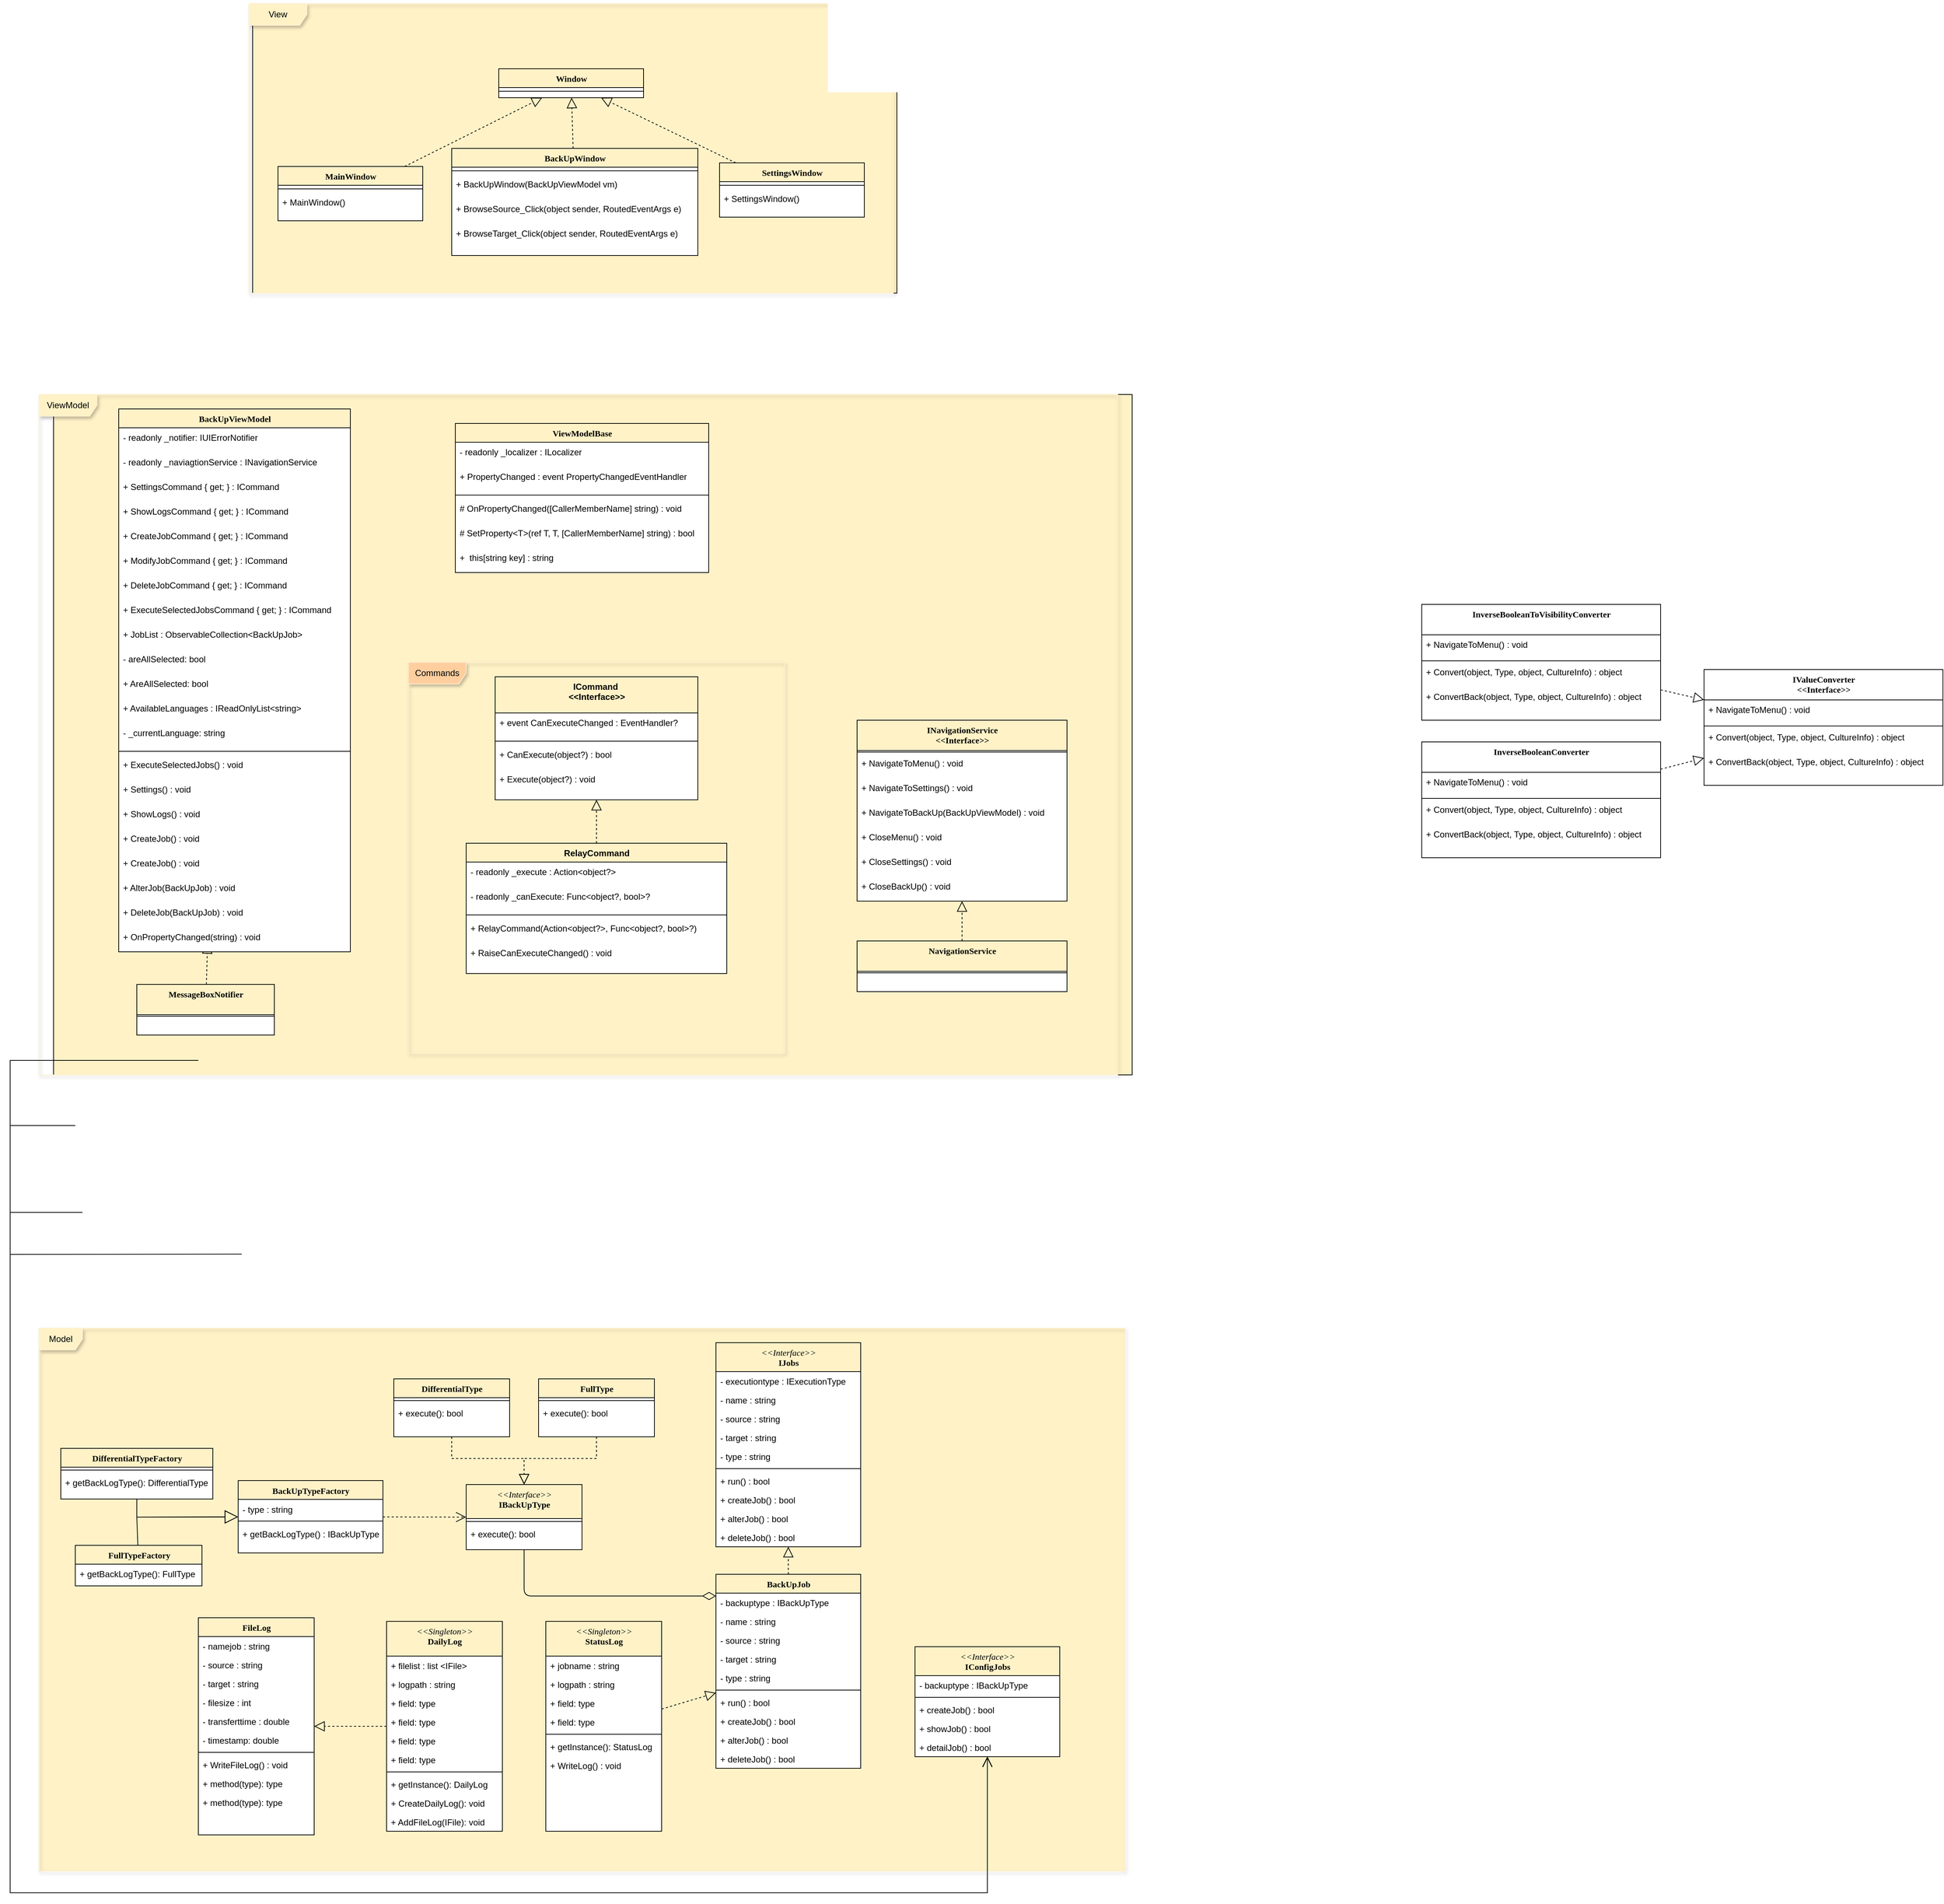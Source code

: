 <mxfile version="22.0.3" type="device">
  <diagram name="Page-1" id="9f46799a-70d6-7492-0946-bef42562c5a5">
    <mxGraphModel dx="3652" dy="3762" grid="1" gridSize="10" guides="1" tooltips="1" connect="1" arrows="1" fold="1" page="1" pageScale="1" pageWidth="1100" pageHeight="850" background="none" math="0" shadow="0">
      <root>
        <mxCell id="0" />
        <mxCell id="1" parent="0" />
        <mxCell id="a5qGw5WAIlKBjk8DeZCX-182" value="" style="whiteSpace=wrap;html=1;fillColor=#FFF2C7;" parent="1" vertex="1">
          <mxGeometry x="-255" y="-1800" width="890" height="400" as="geometry" />
        </mxCell>
        <mxCell id="a5qGw5WAIlKBjk8DeZCX-183" value="View" style="shape=umlFrame;whiteSpace=wrap;html=1;pointerEvents=0;strokeColor=#FFF0CF;fillColor=#FFF2C7;shadow=1;width=80;height=30;" parent="1" vertex="1">
          <mxGeometry x="-260" y="-1800" width="890" height="400" as="geometry" />
        </mxCell>
        <mxCell id="a5qGw5WAIlKBjk8DeZCX-175" value="" style="whiteSpace=wrap;html=1;fillColor=#FFF2C7;" parent="1" vertex="1">
          <mxGeometry x="-550" y="30" width="1500" height="750" as="geometry" />
        </mxCell>
        <mxCell id="a5qGw5WAIlKBjk8DeZCX-176" value="Model" style="shape=umlFrame;whiteSpace=wrap;html=1;pointerEvents=0;strokeColor=#FFF0CF;fillColor=#FFF2C7;shadow=1;" parent="1" vertex="1">
          <mxGeometry x="-550" y="30" width="1500" height="750" as="geometry" />
        </mxCell>
        <mxCell id="a5qGw5WAIlKBjk8DeZCX-173" value="" style="whiteSpace=wrap;html=1;fillColor=#FFF2C7;" parent="1" vertex="1">
          <mxGeometry x="-530" y="-1260" width="1490" height="940" as="geometry" />
        </mxCell>
        <mxCell id="78961159f06e98e8-17" value="&lt;i style=&quot;font-weight: normal;&quot;&gt;&amp;lt;&amp;lt;Interface&amp;gt;&amp;gt;&lt;br&gt;&lt;/i&gt;IBackUpType" style="swimlane;html=1;fontStyle=1;align=center;verticalAlign=top;childLayout=stackLayout;horizontal=1;startSize=47;horizontalStack=0;resizeParent=1;resizeLast=0;collapsible=1;marginBottom=0;swimlaneFillColor=#ffffff;rounded=0;shadow=0;comic=0;labelBackgroundColor=none;strokeWidth=1;fillColor=none;fontFamily=Verdana;fontSize=12" parent="1" vertex="1">
          <mxGeometry x="40" y="246" width="160" height="90" as="geometry" />
        </mxCell>
        <mxCell id="78961159f06e98e8-19" value="" style="line;html=1;strokeWidth=1;fillColor=none;align=left;verticalAlign=middle;spacingTop=-1;spacingLeft=3;spacingRight=3;rotatable=0;labelPosition=right;points=[];portConstraint=eastwest;" parent="78961159f06e98e8-17" vertex="1">
          <mxGeometry y="47" width="160" height="8" as="geometry" />
        </mxCell>
        <mxCell id="78961159f06e98e8-20" value="+ execute(): bool" style="text;html=1;strokeColor=none;fillColor=none;align=left;verticalAlign=top;spacingLeft=4;spacingRight=4;whiteSpace=wrap;overflow=hidden;rotatable=0;points=[[0,0.5],[1,0.5]];portConstraint=eastwest;" parent="78961159f06e98e8-17" vertex="1">
          <mxGeometry y="55" width="160" height="25" as="geometry" />
        </mxCell>
        <mxCell id="78961159f06e98e8-30" value="BackUpJob" style="swimlane;html=1;fontStyle=1;align=center;verticalAlign=top;childLayout=stackLayout;horizontal=1;startSize=26;horizontalStack=0;resizeParent=1;resizeLast=0;collapsible=1;marginBottom=0;swimlaneFillColor=#ffffff;rounded=0;shadow=0;comic=0;labelBackgroundColor=none;strokeWidth=1;fillColor=none;fontFamily=Verdana;fontSize=12" parent="1" vertex="1">
          <mxGeometry x="385" y="370" width="200" height="268" as="geometry" />
        </mxCell>
        <mxCell id="78961159f06e98e8-31" value="- backuptype : IBackUpType" style="text;html=1;strokeColor=none;fillColor=none;align=left;verticalAlign=top;spacingLeft=4;spacingRight=4;whiteSpace=wrap;overflow=hidden;rotatable=0;points=[[0,0.5],[1,0.5]];portConstraint=eastwest;" parent="78961159f06e98e8-30" vertex="1">
          <mxGeometry y="26" width="200" height="26" as="geometry" />
        </mxCell>
        <mxCell id="78961159f06e98e8-32" value="- name : string" style="text;html=1;strokeColor=none;fillColor=none;align=left;verticalAlign=top;spacingLeft=4;spacingRight=4;whiteSpace=wrap;overflow=hidden;rotatable=0;points=[[0,0.5],[1,0.5]];portConstraint=eastwest;" parent="78961159f06e98e8-30" vertex="1">
          <mxGeometry y="52" width="200" height="26" as="geometry" />
        </mxCell>
        <mxCell id="78961159f06e98e8-33" value="- source : string" style="text;html=1;strokeColor=none;fillColor=none;align=left;verticalAlign=top;spacingLeft=4;spacingRight=4;whiteSpace=wrap;overflow=hidden;rotatable=0;points=[[0,0.5],[1,0.5]];portConstraint=eastwest;" parent="78961159f06e98e8-30" vertex="1">
          <mxGeometry y="78" width="200" height="26" as="geometry" />
        </mxCell>
        <mxCell id="78961159f06e98e8-34" value="- target : string" style="text;html=1;strokeColor=none;fillColor=none;align=left;verticalAlign=top;spacingLeft=4;spacingRight=4;whiteSpace=wrap;overflow=hidden;rotatable=0;points=[[0,0.5],[1,0.5]];portConstraint=eastwest;" parent="78961159f06e98e8-30" vertex="1">
          <mxGeometry y="104" width="200" height="26" as="geometry" />
        </mxCell>
        <mxCell id="78961159f06e98e8-36" value="- type : string" style="text;html=1;strokeColor=none;fillColor=none;align=left;verticalAlign=top;spacingLeft=4;spacingRight=4;whiteSpace=wrap;overflow=hidden;rotatable=0;points=[[0,0.5],[1,0.5]];portConstraint=eastwest;" parent="78961159f06e98e8-30" vertex="1">
          <mxGeometry y="130" width="200" height="26" as="geometry" />
        </mxCell>
        <mxCell id="78961159f06e98e8-38" value="" style="line;html=1;strokeWidth=1;fillColor=none;align=left;verticalAlign=middle;spacingTop=-1;spacingLeft=3;spacingRight=3;rotatable=0;labelPosition=right;points=[];portConstraint=eastwest;" parent="78961159f06e98e8-30" vertex="1">
          <mxGeometry y="156" width="200" height="8" as="geometry" />
        </mxCell>
        <mxCell id="78961159f06e98e8-39" value="+ run() : bool" style="text;html=1;strokeColor=none;fillColor=none;align=left;verticalAlign=top;spacingLeft=4;spacingRight=4;whiteSpace=wrap;overflow=hidden;rotatable=0;points=[[0,0.5],[1,0.5]];portConstraint=eastwest;" parent="78961159f06e98e8-30" vertex="1">
          <mxGeometry y="164" width="200" height="26" as="geometry" />
        </mxCell>
        <mxCell id="a5qGw5WAIlKBjk8DeZCX-91" value="+ createJob() : bool" style="text;html=1;strokeColor=none;fillColor=none;align=left;verticalAlign=top;spacingLeft=4;spacingRight=4;whiteSpace=wrap;overflow=hidden;rotatable=0;points=[[0,0.5],[1,0.5]];portConstraint=eastwest;" parent="78961159f06e98e8-30" vertex="1">
          <mxGeometry y="190" width="200" height="26" as="geometry" />
        </mxCell>
        <mxCell id="a5qGw5WAIlKBjk8DeZCX-22" value="+ alterJob() : bool" style="text;html=1;strokeColor=none;fillColor=none;align=left;verticalAlign=top;spacingLeft=4;spacingRight=4;whiteSpace=wrap;overflow=hidden;rotatable=0;points=[[0,0.5],[1,0.5]];portConstraint=eastwest;" parent="78961159f06e98e8-30" vertex="1">
          <mxGeometry y="216" width="200" height="26" as="geometry" />
        </mxCell>
        <mxCell id="a5qGw5WAIlKBjk8DeZCX-23" value="+ deleteJob() : bool" style="text;html=1;strokeColor=none;fillColor=none;align=left;verticalAlign=top;spacingLeft=4;spacingRight=4;whiteSpace=wrap;overflow=hidden;rotatable=0;points=[[0,0.5],[1,0.5]];portConstraint=eastwest;" parent="78961159f06e98e8-30" vertex="1">
          <mxGeometry y="242" width="200" height="26" as="geometry" />
        </mxCell>
        <mxCell id="78961159f06e98e8-43" value="DifferentialType" style="swimlane;html=1;fontStyle=1;align=center;verticalAlign=top;childLayout=stackLayout;horizontal=1;startSize=26;horizontalStack=0;resizeParent=1;resizeLast=0;collapsible=1;marginBottom=0;swimlaneFillColor=#ffffff;rounded=0;shadow=0;comic=0;labelBackgroundColor=none;strokeWidth=1;fillColor=none;fontFamily=Verdana;fontSize=12" parent="1" vertex="1">
          <mxGeometry x="-60" y="100" width="160" height="80" as="geometry" />
        </mxCell>
        <mxCell id="78961159f06e98e8-51" value="" style="line;html=1;strokeWidth=1;fillColor=none;align=left;verticalAlign=middle;spacingTop=-1;spacingLeft=3;spacingRight=3;rotatable=0;labelPosition=right;points=[];portConstraint=eastwest;" parent="78961159f06e98e8-43" vertex="1">
          <mxGeometry y="26" width="160" height="8" as="geometry" />
        </mxCell>
        <mxCell id="78961159f06e98e8-52" value="+ execute(): bool" style="text;html=1;strokeColor=none;fillColor=none;align=left;verticalAlign=top;spacingLeft=4;spacingRight=4;whiteSpace=wrap;overflow=hidden;rotatable=0;points=[[0,0.5],[1,0.5]];portConstraint=eastwest;" parent="78961159f06e98e8-43" vertex="1">
          <mxGeometry y="34" width="160" height="26" as="geometry" />
        </mxCell>
        <mxCell id="78961159f06e98e8-56" value="FileLog" style="swimlane;html=1;fontStyle=1;align=center;verticalAlign=top;childLayout=stackLayout;horizontal=1;startSize=26;horizontalStack=0;resizeParent=1;resizeLast=0;collapsible=1;marginBottom=0;swimlaneFillColor=#ffffff;rounded=0;shadow=0;comic=0;labelBackgroundColor=none;strokeWidth=1;fillColor=none;fontFamily=Verdana;fontSize=12" parent="1" vertex="1">
          <mxGeometry x="-330" y="430" width="160" height="300" as="geometry" />
        </mxCell>
        <mxCell id="78961159f06e98e8-58" value="- namejob : string" style="text;html=1;strokeColor=none;fillColor=none;align=left;verticalAlign=top;spacingLeft=4;spacingRight=4;whiteSpace=wrap;overflow=hidden;rotatable=0;points=[[0,0.5],[1,0.5]];portConstraint=eastwest;" parent="78961159f06e98e8-56" vertex="1">
          <mxGeometry y="26" width="160" height="26" as="geometry" />
        </mxCell>
        <mxCell id="78961159f06e98e8-59" value="- source : string" style="text;html=1;strokeColor=none;fillColor=none;align=left;verticalAlign=top;spacingLeft=4;spacingRight=4;whiteSpace=wrap;overflow=hidden;rotatable=0;points=[[0,0.5],[1,0.5]];portConstraint=eastwest;" parent="78961159f06e98e8-56" vertex="1">
          <mxGeometry y="52" width="160" height="26" as="geometry" />
        </mxCell>
        <mxCell id="78961159f06e98e8-60" value="- target : string" style="text;html=1;strokeColor=none;fillColor=none;align=left;verticalAlign=top;spacingLeft=4;spacingRight=4;whiteSpace=wrap;overflow=hidden;rotatable=0;points=[[0,0.5],[1,0.5]];portConstraint=eastwest;" parent="78961159f06e98e8-56" vertex="1">
          <mxGeometry y="78" width="160" height="26" as="geometry" />
        </mxCell>
        <mxCell id="78961159f06e98e8-61" value="- filesize : int" style="text;html=1;strokeColor=none;fillColor=none;align=left;verticalAlign=top;spacingLeft=4;spacingRight=4;whiteSpace=wrap;overflow=hidden;rotatable=0;points=[[0,0.5],[1,0.5]];portConstraint=eastwest;" parent="78961159f06e98e8-56" vertex="1">
          <mxGeometry y="104" width="160" height="26" as="geometry" />
        </mxCell>
        <mxCell id="78961159f06e98e8-62" value="- transferttime : double" style="text;html=1;strokeColor=none;fillColor=none;align=left;verticalAlign=top;spacingLeft=4;spacingRight=4;whiteSpace=wrap;overflow=hidden;rotatable=0;points=[[0,0.5],[1,0.5]];portConstraint=eastwest;" parent="78961159f06e98e8-56" vertex="1">
          <mxGeometry y="130" width="160" height="26" as="geometry" />
        </mxCell>
        <mxCell id="78961159f06e98e8-57" value="- timestamp: double" style="text;html=1;strokeColor=none;fillColor=none;align=left;verticalAlign=top;spacingLeft=4;spacingRight=4;whiteSpace=wrap;overflow=hidden;rotatable=0;points=[[0,0.5],[1,0.5]];portConstraint=eastwest;" parent="78961159f06e98e8-56" vertex="1">
          <mxGeometry y="156" width="160" height="26" as="geometry" />
        </mxCell>
        <mxCell id="78961159f06e98e8-64" value="" style="line;html=1;strokeWidth=1;fillColor=none;align=left;verticalAlign=middle;spacingTop=-1;spacingLeft=3;spacingRight=3;rotatable=0;labelPosition=right;points=[];portConstraint=eastwest;" parent="78961159f06e98e8-56" vertex="1">
          <mxGeometry y="182" width="160" height="8" as="geometry" />
        </mxCell>
        <mxCell id="78961159f06e98e8-65" value="+ WriteFileLog() : void" style="text;html=1;strokeColor=none;fillColor=none;align=left;verticalAlign=top;spacingLeft=4;spacingRight=4;whiteSpace=wrap;overflow=hidden;rotatable=0;points=[[0,0.5],[1,0.5]];portConstraint=eastwest;" parent="78961159f06e98e8-56" vertex="1">
          <mxGeometry y="190" width="160" height="26" as="geometry" />
        </mxCell>
        <mxCell id="78961159f06e98e8-66" value="+ method(type): type" style="text;html=1;strokeColor=none;fillColor=none;align=left;verticalAlign=top;spacingLeft=4;spacingRight=4;whiteSpace=wrap;overflow=hidden;rotatable=0;points=[[0,0.5],[1,0.5]];portConstraint=eastwest;" parent="78961159f06e98e8-56" vertex="1">
          <mxGeometry y="216" width="160" height="26" as="geometry" />
        </mxCell>
        <mxCell id="78961159f06e98e8-68" value="+ method(type): type" style="text;html=1;strokeColor=none;fillColor=none;align=left;verticalAlign=top;spacingLeft=4;spacingRight=4;whiteSpace=wrap;overflow=hidden;rotatable=0;points=[[0,0.5],[1,0.5]];portConstraint=eastwest;" parent="78961159f06e98e8-56" vertex="1">
          <mxGeometry y="242" width="160" height="26" as="geometry" />
        </mxCell>
        <mxCell id="78961159f06e98e8-69" value="&lt;i style=&quot;font-weight: normal;&quot;&gt;&amp;lt;&amp;lt;Singleton&amp;gt;&amp;gt;&lt;br&gt;&lt;/i&gt;DailyLog" style="swimlane;html=1;fontStyle=1;align=center;verticalAlign=top;childLayout=stackLayout;horizontal=1;startSize=48;horizontalStack=0;resizeParent=1;resizeLast=0;collapsible=1;marginBottom=0;swimlaneFillColor=#ffffff;rounded=0;shadow=0;comic=0;labelBackgroundColor=none;strokeWidth=1;fillColor=none;fontFamily=Verdana;fontSize=12" parent="1" vertex="1">
          <mxGeometry x="-70" y="435" width="160" height="290" as="geometry" />
        </mxCell>
        <mxCell id="78961159f06e98e8-70" value="+ filelist : list &amp;lt;IFile&amp;gt;" style="text;html=1;strokeColor=none;fillColor=none;align=left;verticalAlign=top;spacingLeft=4;spacingRight=4;whiteSpace=wrap;overflow=hidden;rotatable=0;points=[[0,0.5],[1,0.5]];portConstraint=eastwest;" parent="78961159f06e98e8-69" vertex="1">
          <mxGeometry y="48" width="160" height="26" as="geometry" />
        </mxCell>
        <mxCell id="78961159f06e98e8-71" value="+ logpath : string" style="text;html=1;strokeColor=none;fillColor=none;align=left;verticalAlign=top;spacingLeft=4;spacingRight=4;whiteSpace=wrap;overflow=hidden;rotatable=0;points=[[0,0.5],[1,0.5]];portConstraint=eastwest;" parent="78961159f06e98e8-69" vertex="1">
          <mxGeometry y="74" width="160" height="26" as="geometry" />
        </mxCell>
        <mxCell id="78961159f06e98e8-72" value="+ field: type" style="text;html=1;strokeColor=none;fillColor=none;align=left;verticalAlign=top;spacingLeft=4;spacingRight=4;whiteSpace=wrap;overflow=hidden;rotatable=0;points=[[0,0.5],[1,0.5]];portConstraint=eastwest;" parent="78961159f06e98e8-69" vertex="1">
          <mxGeometry y="100" width="160" height="26" as="geometry" />
        </mxCell>
        <mxCell id="78961159f06e98e8-74" value="+ field: type" style="text;html=1;strokeColor=none;fillColor=none;align=left;verticalAlign=top;spacingLeft=4;spacingRight=4;whiteSpace=wrap;overflow=hidden;rotatable=0;points=[[0,0.5],[1,0.5]];portConstraint=eastwest;" parent="78961159f06e98e8-69" vertex="1">
          <mxGeometry y="126" width="160" height="26" as="geometry" />
        </mxCell>
        <mxCell id="78961159f06e98e8-75" value="+ field: type" style="text;html=1;strokeColor=none;fillColor=none;align=left;verticalAlign=top;spacingLeft=4;spacingRight=4;whiteSpace=wrap;overflow=hidden;rotatable=0;points=[[0,0.5],[1,0.5]];portConstraint=eastwest;" parent="78961159f06e98e8-69" vertex="1">
          <mxGeometry y="152" width="160" height="26" as="geometry" />
        </mxCell>
        <mxCell id="78961159f06e98e8-76" value="+ field: type" style="text;html=1;strokeColor=none;fillColor=none;align=left;verticalAlign=top;spacingLeft=4;spacingRight=4;whiteSpace=wrap;overflow=hidden;rotatable=0;points=[[0,0.5],[1,0.5]];portConstraint=eastwest;" parent="78961159f06e98e8-69" vertex="1">
          <mxGeometry y="178" width="160" height="26" as="geometry" />
        </mxCell>
        <mxCell id="78961159f06e98e8-77" value="" style="line;html=1;strokeWidth=1;fillColor=none;align=left;verticalAlign=middle;spacingTop=-1;spacingLeft=3;spacingRight=3;rotatable=0;labelPosition=right;points=[];portConstraint=eastwest;" parent="78961159f06e98e8-69" vertex="1">
          <mxGeometry y="204" width="160" height="8" as="geometry" />
        </mxCell>
        <mxCell id="78961159f06e98e8-78" value="+ getInstance(): DailyLog" style="text;html=1;strokeColor=none;fillColor=none;align=left;verticalAlign=top;spacingLeft=4;spacingRight=4;whiteSpace=wrap;overflow=hidden;rotatable=0;points=[[0,0.5],[1,0.5]];portConstraint=eastwest;" parent="78961159f06e98e8-69" vertex="1">
          <mxGeometry y="212" width="160" height="26" as="geometry" />
        </mxCell>
        <mxCell id="78961159f06e98e8-80" value="+ CreateDailyLog(): void" style="text;html=1;strokeColor=none;fillColor=none;align=left;verticalAlign=top;spacingLeft=4;spacingRight=4;whiteSpace=wrap;overflow=hidden;rotatable=0;points=[[0,0.5],[1,0.5]];portConstraint=eastwest;" parent="78961159f06e98e8-69" vertex="1">
          <mxGeometry y="238" width="160" height="26" as="geometry" />
        </mxCell>
        <mxCell id="a5qGw5WAIlKBjk8DeZCX-3" value="+ AddFileLog(IFile): void" style="text;html=1;strokeColor=none;fillColor=none;align=left;verticalAlign=top;spacingLeft=4;spacingRight=4;whiteSpace=wrap;overflow=hidden;rotatable=0;points=[[0,0.5],[1,0.5]];portConstraint=eastwest;" parent="78961159f06e98e8-69" vertex="1">
          <mxGeometry y="264" width="160" height="26" as="geometry" />
        </mxCell>
        <mxCell id="78961159f06e98e8-121" style="edgeStyle=elbowEdgeStyle;html=1;labelBackgroundColor=none;startFill=0;startSize=8;endArrow=diamondThin;endFill=0;endSize=16;fontFamily=Verdana;fontSize=12;elbow=vertical;" parent="1" source="78961159f06e98e8-17" target="78961159f06e98e8-31" edge="1">
          <mxGeometry relative="1" as="geometry">
            <mxPoint x="205" y="536.882" as="sourcePoint" />
            <Array as="points">
              <mxPoint x="260" y="400" />
            </Array>
          </mxGeometry>
        </mxCell>
        <mxCell id="a5qGw5WAIlKBjk8DeZCX-5" value="" style="endArrow=block;dashed=1;endFill=0;endSize=12;html=1;rounded=0;" parent="1" source="78961159f06e98e8-43" target="78961159f06e98e8-17" edge="1">
          <mxGeometry width="160" relative="1" as="geometry">
            <mxPoint x="100" y="513" as="sourcePoint" />
            <mxPoint x="110" y="353" as="targetPoint" />
            <Array as="points">
              <mxPoint x="20" y="210" />
              <mxPoint x="120" y="210" />
            </Array>
          </mxGeometry>
        </mxCell>
        <mxCell id="a5qGw5WAIlKBjk8DeZCX-6" value="FullType" style="swimlane;html=1;fontStyle=1;align=center;verticalAlign=top;childLayout=stackLayout;horizontal=1;startSize=26;horizontalStack=0;resizeParent=1;resizeLast=0;collapsible=1;marginBottom=0;swimlaneFillColor=#ffffff;rounded=0;shadow=0;comic=0;labelBackgroundColor=none;strokeWidth=1;fillColor=none;fontFamily=Verdana;fontSize=12" parent="1" vertex="1">
          <mxGeometry x="140" y="100" width="160" height="80" as="geometry" />
        </mxCell>
        <mxCell id="a5qGw5WAIlKBjk8DeZCX-7" value="" style="line;html=1;strokeWidth=1;fillColor=none;align=left;verticalAlign=middle;spacingTop=-1;spacingLeft=3;spacingRight=3;rotatable=0;labelPosition=right;points=[];portConstraint=eastwest;" parent="a5qGw5WAIlKBjk8DeZCX-6" vertex="1">
          <mxGeometry y="26" width="160" height="8" as="geometry" />
        </mxCell>
        <mxCell id="a5qGw5WAIlKBjk8DeZCX-8" value="+ execute(): bool" style="text;html=1;strokeColor=none;fillColor=none;align=left;verticalAlign=top;spacingLeft=4;spacingRight=4;whiteSpace=wrap;overflow=hidden;rotatable=0;points=[[0,0.5],[1,0.5]];portConstraint=eastwest;" parent="a5qGw5WAIlKBjk8DeZCX-6" vertex="1">
          <mxGeometry y="34" width="160" height="26" as="geometry" />
        </mxCell>
        <mxCell id="a5qGw5WAIlKBjk8DeZCX-9" value="" style="endArrow=block;dashed=1;endFill=0;endSize=12;html=1;rounded=0;" parent="1" source="a5qGw5WAIlKBjk8DeZCX-6" target="78961159f06e98e8-17" edge="1">
          <mxGeometry width="160" relative="1" as="geometry">
            <mxPoint x="24" y="393" as="sourcePoint" />
            <mxPoint x="110" y="353" as="targetPoint" />
            <Array as="points">
              <mxPoint x="220" y="210" />
              <mxPoint x="120" y="210" />
            </Array>
          </mxGeometry>
        </mxCell>
        <mxCell id="a5qGw5WAIlKBjk8DeZCX-11" value="BackUpTypeFactory" style="swimlane;html=1;fontStyle=1;align=center;verticalAlign=top;childLayout=stackLayout;horizontal=1;startSize=26;horizontalStack=0;resizeParent=1;resizeLast=0;collapsible=1;marginBottom=0;swimlaneFillColor=#ffffff;rounded=0;shadow=0;comic=0;labelBackgroundColor=none;strokeWidth=1;fillColor=none;fontFamily=Verdana;fontSize=12" parent="1" vertex="1">
          <mxGeometry x="-275" y="240.5" width="200" height="100" as="geometry" />
        </mxCell>
        <mxCell id="a5qGw5WAIlKBjk8DeZCX-16" value="- type : string" style="text;html=1;strokeColor=none;fillColor=none;align=left;verticalAlign=top;spacingLeft=4;spacingRight=4;whiteSpace=wrap;overflow=hidden;rotatable=0;points=[[0,0.5],[1,0.5]];portConstraint=eastwest;" parent="a5qGw5WAIlKBjk8DeZCX-11" vertex="1">
          <mxGeometry y="26" width="200" height="26" as="geometry" />
        </mxCell>
        <mxCell id="a5qGw5WAIlKBjk8DeZCX-17" value="" style="line;html=1;strokeWidth=1;fillColor=none;align=left;verticalAlign=middle;spacingTop=-1;spacingLeft=3;spacingRight=3;rotatable=0;labelPosition=right;points=[];portConstraint=eastwest;" parent="a5qGw5WAIlKBjk8DeZCX-11" vertex="1">
          <mxGeometry y="52" width="200" height="8" as="geometry" />
        </mxCell>
        <mxCell id="a5qGw5WAIlKBjk8DeZCX-18" value="+ getBackLogType() : IBackUpType" style="text;html=1;strokeColor=none;fillColor=none;align=left;verticalAlign=top;spacingLeft=4;spacingRight=4;whiteSpace=wrap;overflow=hidden;rotatable=0;points=[[0,0.5],[1,0.5]];portConstraint=eastwest;" parent="a5qGw5WAIlKBjk8DeZCX-11" vertex="1">
          <mxGeometry y="60" width="200" height="36" as="geometry" />
        </mxCell>
        <mxCell id="a5qGw5WAIlKBjk8DeZCX-24" value="&lt;span style=&quot;font-weight: normal;&quot;&gt;&lt;i&gt;&amp;lt;&amp;lt;Interface&amp;gt;&amp;gt;&lt;br&gt;&lt;/i&gt;&lt;/span&gt;IJobs" style="swimlane;html=1;fontStyle=1;align=center;verticalAlign=top;childLayout=stackLayout;horizontal=1;startSize=40;horizontalStack=0;resizeParent=1;resizeLast=0;collapsible=1;marginBottom=0;swimlaneFillColor=#ffffff;rounded=0;shadow=0;comic=0;labelBackgroundColor=none;strokeWidth=1;fillColor=none;fontFamily=Verdana;fontSize=12" parent="1" vertex="1">
          <mxGeometry x="385" y="50" width="200" height="282" as="geometry" />
        </mxCell>
        <mxCell id="a5qGw5WAIlKBjk8DeZCX-25" value="- executiontype : IExecutionType" style="text;html=1;strokeColor=none;fillColor=none;align=left;verticalAlign=top;spacingLeft=4;spacingRight=4;whiteSpace=wrap;overflow=hidden;rotatable=0;points=[[0,0.5],[1,0.5]];portConstraint=eastwest;" parent="a5qGw5WAIlKBjk8DeZCX-24" vertex="1">
          <mxGeometry y="40" width="200" height="26" as="geometry" />
        </mxCell>
        <mxCell id="a5qGw5WAIlKBjk8DeZCX-26" value="- name : string" style="text;html=1;strokeColor=none;fillColor=none;align=left;verticalAlign=top;spacingLeft=4;spacingRight=4;whiteSpace=wrap;overflow=hidden;rotatable=0;points=[[0,0.5],[1,0.5]];portConstraint=eastwest;" parent="a5qGw5WAIlKBjk8DeZCX-24" vertex="1">
          <mxGeometry y="66" width="200" height="26" as="geometry" />
        </mxCell>
        <mxCell id="a5qGw5WAIlKBjk8DeZCX-27" value="- source : string" style="text;html=1;strokeColor=none;fillColor=none;align=left;verticalAlign=top;spacingLeft=4;spacingRight=4;whiteSpace=wrap;overflow=hidden;rotatable=0;points=[[0,0.5],[1,0.5]];portConstraint=eastwest;" parent="a5qGw5WAIlKBjk8DeZCX-24" vertex="1">
          <mxGeometry y="92" width="200" height="26" as="geometry" />
        </mxCell>
        <mxCell id="a5qGw5WAIlKBjk8DeZCX-28" value="- target : string" style="text;html=1;strokeColor=none;fillColor=none;align=left;verticalAlign=top;spacingLeft=4;spacingRight=4;whiteSpace=wrap;overflow=hidden;rotatable=0;points=[[0,0.5],[1,0.5]];portConstraint=eastwest;" parent="a5qGw5WAIlKBjk8DeZCX-24" vertex="1">
          <mxGeometry y="118" width="200" height="26" as="geometry" />
        </mxCell>
        <mxCell id="a5qGw5WAIlKBjk8DeZCX-29" value="- type : string" style="text;html=1;strokeColor=none;fillColor=none;align=left;verticalAlign=top;spacingLeft=4;spacingRight=4;whiteSpace=wrap;overflow=hidden;rotatable=0;points=[[0,0.5],[1,0.5]];portConstraint=eastwest;" parent="a5qGw5WAIlKBjk8DeZCX-24" vertex="1">
          <mxGeometry y="144" width="200" height="26" as="geometry" />
        </mxCell>
        <mxCell id="a5qGw5WAIlKBjk8DeZCX-30" value="" style="line;html=1;strokeWidth=1;fillColor=none;align=left;verticalAlign=middle;spacingTop=-1;spacingLeft=3;spacingRight=3;rotatable=0;labelPosition=right;points=[];portConstraint=eastwest;" parent="a5qGw5WAIlKBjk8DeZCX-24" vertex="1">
          <mxGeometry y="170" width="200" height="8" as="geometry" />
        </mxCell>
        <mxCell id="a5qGw5WAIlKBjk8DeZCX-31" value="+ run() : bool" style="text;html=1;strokeColor=none;fillColor=none;align=left;verticalAlign=top;spacingLeft=4;spacingRight=4;whiteSpace=wrap;overflow=hidden;rotatable=0;points=[[0,0.5],[1,0.5]];portConstraint=eastwest;" parent="a5qGw5WAIlKBjk8DeZCX-24" vertex="1">
          <mxGeometry y="178" width="200" height="26" as="geometry" />
        </mxCell>
        <mxCell id="a5qGw5WAIlKBjk8DeZCX-90" value="+ createJob() : bool" style="text;html=1;strokeColor=none;fillColor=none;align=left;verticalAlign=top;spacingLeft=4;spacingRight=4;whiteSpace=wrap;overflow=hidden;rotatable=0;points=[[0,0.5],[1,0.5]];portConstraint=eastwest;" parent="a5qGw5WAIlKBjk8DeZCX-24" vertex="1">
          <mxGeometry y="204" width="200" height="26" as="geometry" />
        </mxCell>
        <mxCell id="a5qGw5WAIlKBjk8DeZCX-32" value="+ alterJob() : bool" style="text;html=1;strokeColor=none;fillColor=none;align=left;verticalAlign=top;spacingLeft=4;spacingRight=4;whiteSpace=wrap;overflow=hidden;rotatable=0;points=[[0,0.5],[1,0.5]];portConstraint=eastwest;" parent="a5qGw5WAIlKBjk8DeZCX-24" vertex="1">
          <mxGeometry y="230" width="200" height="26" as="geometry" />
        </mxCell>
        <mxCell id="a5qGw5WAIlKBjk8DeZCX-33" value="+ deleteJob() : bool" style="text;html=1;strokeColor=none;fillColor=none;align=left;verticalAlign=top;spacingLeft=4;spacingRight=4;whiteSpace=wrap;overflow=hidden;rotatable=0;points=[[0,0.5],[1,0.5]];portConstraint=eastwest;" parent="a5qGw5WAIlKBjk8DeZCX-24" vertex="1">
          <mxGeometry y="256" width="200" height="26" as="geometry" />
        </mxCell>
        <mxCell id="a5qGw5WAIlKBjk8DeZCX-34" value="" style="endArrow=block;dashed=1;endFill=0;endSize=12;html=1;rounded=0;entryX=0.5;entryY=1;entryDx=0;entryDy=0;exitX=0.5;exitY=0;exitDx=0;exitDy=0;" parent="1" source="78961159f06e98e8-30" target="a5qGw5WAIlKBjk8DeZCX-24" edge="1">
          <mxGeometry width="160" relative="1" as="geometry">
            <mxPoint x="480" y="327" as="sourcePoint" />
            <mxPoint x="516" y="300" as="targetPoint" />
          </mxGeometry>
        </mxCell>
        <mxCell id="a5qGw5WAIlKBjk8DeZCX-36" value="DifferentialTypeFactory" style="swimlane;html=1;fontStyle=1;align=center;verticalAlign=top;childLayout=stackLayout;horizontal=1;startSize=26;horizontalStack=0;resizeParent=1;resizeLast=0;collapsible=1;marginBottom=0;swimlaneFillColor=#ffffff;rounded=0;shadow=0;comic=0;labelBackgroundColor=none;strokeWidth=1;fillColor=none;fontFamily=Verdana;fontSize=12" parent="1" vertex="1">
          <mxGeometry x="-520" y="196" width="210" height="70" as="geometry" />
        </mxCell>
        <mxCell id="a5qGw5WAIlKBjk8DeZCX-37" value="" style="line;html=1;strokeWidth=1;fillColor=none;align=left;verticalAlign=middle;spacingTop=-1;spacingLeft=3;spacingRight=3;rotatable=0;labelPosition=right;points=[];portConstraint=eastwest;" parent="a5qGw5WAIlKBjk8DeZCX-36" vertex="1">
          <mxGeometry y="26" width="210" height="8" as="geometry" />
        </mxCell>
        <mxCell id="a5qGw5WAIlKBjk8DeZCX-38" value="+ getBackLogType(): DifferentialType" style="text;html=1;strokeColor=none;fillColor=none;align=left;verticalAlign=top;spacingLeft=4;spacingRight=4;whiteSpace=wrap;overflow=hidden;rotatable=0;points=[[0,0.5],[1,0.5]];portConstraint=eastwest;" parent="a5qGw5WAIlKBjk8DeZCX-36" vertex="1">
          <mxGeometry y="34" width="210" height="36" as="geometry" />
        </mxCell>
        <mxCell id="a5qGw5WAIlKBjk8DeZCX-39" value="FullTypeFactory" style="swimlane;html=1;fontStyle=1;align=center;verticalAlign=top;childLayout=stackLayout;horizontal=1;startSize=26;horizontalStack=0;resizeParent=1;resizeLast=0;collapsible=1;marginBottom=0;swimlaneFillColor=#ffffff;rounded=0;shadow=0;comic=0;labelBackgroundColor=none;strokeWidth=1;fillColor=none;fontFamily=Verdana;fontSize=12" parent="1" vertex="1">
          <mxGeometry x="-500" y="330" width="175" height="56" as="geometry" />
        </mxCell>
        <mxCell id="a5qGw5WAIlKBjk8DeZCX-41" value="+ getBackLogType(): FullType" style="text;html=1;strokeColor=none;fillColor=none;align=left;verticalAlign=top;spacingLeft=4;spacingRight=4;whiteSpace=wrap;overflow=hidden;rotatable=0;points=[[0,0.5],[1,0.5]];portConstraint=eastwest;" parent="a5qGw5WAIlKBjk8DeZCX-39" vertex="1">
          <mxGeometry y="26" width="175" height="26" as="geometry" />
        </mxCell>
        <mxCell id="a5qGw5WAIlKBjk8DeZCX-43" value="&lt;br&gt;" style="endArrow=block;endSize=16;endFill=0;html=1;rounded=0;" parent="1" source="a5qGw5WAIlKBjk8DeZCX-39" target="a5qGw5WAIlKBjk8DeZCX-11" edge="1">
          <mxGeometry width="160" relative="1" as="geometry">
            <mxPoint x="-280" y="527.5" as="sourcePoint" />
            <mxPoint x="-155" y="496.5" as="targetPoint" />
            <Array as="points">
              <mxPoint x="-415" y="291" />
            </Array>
          </mxGeometry>
        </mxCell>
        <mxCell id="a5qGw5WAIlKBjk8DeZCX-44" value="&lt;br&gt;" style="endArrow=open;endSize=12;dashed=1;html=1;rounded=0;entryX=0;entryY=0.5;entryDx=0;entryDy=0;" parent="1" source="a5qGw5WAIlKBjk8DeZCX-11" target="78961159f06e98e8-17" edge="1">
          <mxGeometry x="0.002" width="160" relative="1" as="geometry">
            <mxPoint x="115" y="376" as="sourcePoint" />
            <mxPoint x="275" y="376" as="targetPoint" />
            <mxPoint as="offset" />
          </mxGeometry>
        </mxCell>
        <mxCell id="a5qGw5WAIlKBjk8DeZCX-56" value="&lt;i style=&quot;font-weight: normal;&quot;&gt;&amp;lt;&amp;lt;Singleton&amp;gt;&amp;gt;&lt;br&gt;&lt;/i&gt;StatusLog" style="swimlane;html=1;fontStyle=1;align=center;verticalAlign=top;childLayout=stackLayout;horizontal=1;startSize=48;horizontalStack=0;resizeParent=1;resizeLast=0;collapsible=1;marginBottom=0;swimlaneFillColor=#ffffff;rounded=0;shadow=0;comic=0;labelBackgroundColor=none;strokeWidth=1;fillColor=none;fontFamily=Verdana;fontSize=12" parent="1" vertex="1">
          <mxGeometry x="150" y="435" width="160" height="290" as="geometry" />
        </mxCell>
        <mxCell id="a5qGw5WAIlKBjk8DeZCX-57" value="+ jobname : string" style="text;html=1;strokeColor=none;fillColor=none;align=left;verticalAlign=top;spacingLeft=4;spacingRight=4;whiteSpace=wrap;overflow=hidden;rotatable=0;points=[[0,0.5],[1,0.5]];portConstraint=eastwest;" parent="a5qGw5WAIlKBjk8DeZCX-56" vertex="1">
          <mxGeometry y="48" width="160" height="26" as="geometry" />
        </mxCell>
        <mxCell id="a5qGw5WAIlKBjk8DeZCX-58" value="+ logpath : string" style="text;html=1;strokeColor=none;fillColor=none;align=left;verticalAlign=top;spacingLeft=4;spacingRight=4;whiteSpace=wrap;overflow=hidden;rotatable=0;points=[[0,0.5],[1,0.5]];portConstraint=eastwest;" parent="a5qGw5WAIlKBjk8DeZCX-56" vertex="1">
          <mxGeometry y="74" width="160" height="26" as="geometry" />
        </mxCell>
        <mxCell id="a5qGw5WAIlKBjk8DeZCX-61" value="+ field: type" style="text;html=1;strokeColor=none;fillColor=none;align=left;verticalAlign=top;spacingLeft=4;spacingRight=4;whiteSpace=wrap;overflow=hidden;rotatable=0;points=[[0,0.5],[1,0.5]];portConstraint=eastwest;" parent="a5qGw5WAIlKBjk8DeZCX-56" vertex="1">
          <mxGeometry y="100" width="160" height="26" as="geometry" />
        </mxCell>
        <mxCell id="a5qGw5WAIlKBjk8DeZCX-62" value="+ field: type" style="text;html=1;strokeColor=none;fillColor=none;align=left;verticalAlign=top;spacingLeft=4;spacingRight=4;whiteSpace=wrap;overflow=hidden;rotatable=0;points=[[0,0.5],[1,0.5]];portConstraint=eastwest;" parent="a5qGw5WAIlKBjk8DeZCX-56" vertex="1">
          <mxGeometry y="126" width="160" height="26" as="geometry" />
        </mxCell>
        <mxCell id="a5qGw5WAIlKBjk8DeZCX-63" value="" style="line;html=1;strokeWidth=1;fillColor=none;align=left;verticalAlign=middle;spacingTop=-1;spacingLeft=3;spacingRight=3;rotatable=0;labelPosition=right;points=[];portConstraint=eastwest;" parent="a5qGw5WAIlKBjk8DeZCX-56" vertex="1">
          <mxGeometry y="152" width="160" height="8" as="geometry" />
        </mxCell>
        <mxCell id="a5qGw5WAIlKBjk8DeZCX-64" value="+ getInstance(): StatusLog" style="text;html=1;strokeColor=none;fillColor=none;align=left;verticalAlign=top;spacingLeft=4;spacingRight=4;whiteSpace=wrap;overflow=hidden;rotatable=0;points=[[0,0.5],[1,0.5]];portConstraint=eastwest;" parent="a5qGw5WAIlKBjk8DeZCX-56" vertex="1">
          <mxGeometry y="160" width="160" height="26" as="geometry" />
        </mxCell>
        <mxCell id="a5qGw5WAIlKBjk8DeZCX-53" value="+ WriteLog() : void" style="text;html=1;strokeColor=none;fillColor=none;align=left;verticalAlign=top;spacingLeft=4;spacingRight=4;whiteSpace=wrap;overflow=hidden;rotatable=0;points=[[0,0.5],[1,0.5]];portConstraint=eastwest;" parent="a5qGw5WAIlKBjk8DeZCX-56" vertex="1">
          <mxGeometry y="186" width="160" height="26" as="geometry" />
        </mxCell>
        <mxCell id="a5qGw5WAIlKBjk8DeZCX-92" value="" style="endArrow=block;dashed=1;endFill=0;endSize=12;html=1;rounded=0;" parent="1" source="a5qGw5WAIlKBjk8DeZCX-56" target="78961159f06e98e8-30" edge="1">
          <mxGeometry width="160" relative="1" as="geometry">
            <mxPoint x="180" y="450" as="sourcePoint" />
            <mxPoint x="340" y="450" as="targetPoint" />
          </mxGeometry>
        </mxCell>
        <mxCell id="a5qGw5WAIlKBjk8DeZCX-93" value="" style="endArrow=block;dashed=1;endFill=0;endSize=12;html=1;rounded=0;" parent="1" source="78961159f06e98e8-69" target="78961159f06e98e8-56" edge="1">
          <mxGeometry width="160" relative="1" as="geometry">
            <mxPoint x="345" y="648" as="sourcePoint" />
            <mxPoint x="200" y="648" as="targetPoint" />
          </mxGeometry>
        </mxCell>
        <mxCell id="a5qGw5WAIlKBjk8DeZCX-96" value="ViewModel" style="shape=umlFrame;whiteSpace=wrap;html=1;pointerEvents=0;strokeColor=#FFF0CF;fillColor=#FFF2C7;shadow=1;width=80;height=30;" parent="1" vertex="1">
          <mxGeometry x="-550" y="-1260" width="1490" height="940" as="geometry" />
        </mxCell>
        <mxCell id="a5qGw5WAIlKBjk8DeZCX-149" value="&lt;br&gt;" style="endArrow=block;endSize=16;endFill=0;html=1;rounded=0;" parent="1" source="a5qGw5WAIlKBjk8DeZCX-36" target="a5qGw5WAIlKBjk8DeZCX-11" edge="1">
          <mxGeometry width="160" relative="1" as="geometry">
            <mxPoint x="-405" y="336" as="sourcePoint" />
            <mxPoint x="-265" y="301" as="targetPoint" />
            <Array as="points">
              <mxPoint x="-415" y="291" />
            </Array>
          </mxGeometry>
        </mxCell>
        <mxCell id="a5qGw5WAIlKBjk8DeZCX-185" value="&lt;span style=&quot;font-weight: normal;&quot;&gt;&lt;i&gt;&amp;lt;&amp;lt;Interface&amp;gt;&amp;gt;&lt;br&gt;&lt;/i&gt;&lt;/span&gt;IConfigJobs" style="swimlane;html=1;fontStyle=1;align=center;verticalAlign=top;childLayout=stackLayout;horizontal=1;startSize=40;horizontalStack=0;resizeParent=1;resizeLast=0;collapsible=1;marginBottom=0;swimlaneFillColor=#ffffff;rounded=0;shadow=0;comic=0;labelBackgroundColor=none;strokeWidth=1;fillColor=none;fontFamily=Verdana;fontSize=12" parent="1" vertex="1">
          <mxGeometry x="660" y="470" width="200" height="152" as="geometry" />
        </mxCell>
        <mxCell id="a5qGw5WAIlKBjk8DeZCX-186" value="- backuptype : IBackUpType" style="text;html=1;strokeColor=none;fillColor=none;align=left;verticalAlign=top;spacingLeft=4;spacingRight=4;whiteSpace=wrap;overflow=hidden;rotatable=0;points=[[0,0.5],[1,0.5]];portConstraint=eastwest;" parent="a5qGw5WAIlKBjk8DeZCX-185" vertex="1">
          <mxGeometry y="40" width="200" height="26" as="geometry" />
        </mxCell>
        <mxCell id="a5qGw5WAIlKBjk8DeZCX-191" value="" style="line;html=1;strokeWidth=1;fillColor=none;align=left;verticalAlign=middle;spacingTop=-1;spacingLeft=3;spacingRight=3;rotatable=0;labelPosition=right;points=[];portConstraint=eastwest;" parent="a5qGw5WAIlKBjk8DeZCX-185" vertex="1">
          <mxGeometry y="66" width="200" height="8" as="geometry" />
        </mxCell>
        <mxCell id="a5qGw5WAIlKBjk8DeZCX-193" value="+ createJob() : bool" style="text;html=1;strokeColor=none;fillColor=none;align=left;verticalAlign=top;spacingLeft=4;spacingRight=4;whiteSpace=wrap;overflow=hidden;rotatable=0;points=[[0,0.5],[1,0.5]];portConstraint=eastwest;" parent="a5qGw5WAIlKBjk8DeZCX-185" vertex="1">
          <mxGeometry y="74" width="200" height="26" as="geometry" />
        </mxCell>
        <mxCell id="a5qGw5WAIlKBjk8DeZCX-194" value="+ showJob() : bool" style="text;html=1;strokeColor=none;fillColor=none;align=left;verticalAlign=top;spacingLeft=4;spacingRight=4;whiteSpace=wrap;overflow=hidden;rotatable=0;points=[[0,0.5],[1,0.5]];portConstraint=eastwest;" parent="a5qGw5WAIlKBjk8DeZCX-185" vertex="1">
          <mxGeometry y="100" width="200" height="26" as="geometry" />
        </mxCell>
        <mxCell id="a5qGw5WAIlKBjk8DeZCX-195" value="+ detailJob() : bool" style="text;html=1;strokeColor=none;fillColor=none;align=left;verticalAlign=top;spacingLeft=4;spacingRight=4;whiteSpace=wrap;overflow=hidden;rotatable=0;points=[[0,0.5],[1,0.5]];portConstraint=eastwest;" parent="a5qGw5WAIlKBjk8DeZCX-185" vertex="1">
          <mxGeometry y="126" width="200" height="26" as="geometry" />
        </mxCell>
        <mxCell id="a5qGw5WAIlKBjk8DeZCX-196" value="" style="endArrow=open;endFill=1;endSize=12;html=1;rounded=0;" parent="1" target="a5qGw5WAIlKBjk8DeZCX-185" edge="1">
          <mxGeometry width="160" relative="1" as="geometry">
            <mxPoint x="-270" y="-72.39" as="sourcePoint" />
            <mxPoint x="730" y="411" as="targetPoint" />
            <Array as="points">
              <mxPoint x="-590" y="-72" />
              <mxPoint x="-590" y="810" />
              <mxPoint x="760" y="810" />
            </Array>
          </mxGeometry>
        </mxCell>
        <mxCell id="a5qGw5WAIlKBjk8DeZCX-197" value="" style="endArrow=open;endFill=1;endSize=12;html=1;rounded=0;" parent="1" target="a5qGw5WAIlKBjk8DeZCX-185" edge="1">
          <mxGeometry width="160" relative="1" as="geometry">
            <mxPoint x="-490" y="-130" as="sourcePoint" />
            <mxPoint x="770" y="530" as="targetPoint" />
            <Array as="points">
              <mxPoint x="-590" y="-130" />
              <mxPoint x="-590" y="810" />
              <mxPoint x="760" y="810" />
            </Array>
          </mxGeometry>
        </mxCell>
        <mxCell id="a5qGw5WAIlKBjk8DeZCX-198" value="" style="endArrow=open;endFill=1;endSize=12;html=1;rounded=0;" parent="1" target="a5qGw5WAIlKBjk8DeZCX-185" edge="1">
          <mxGeometry width="160" relative="1" as="geometry">
            <mxPoint x="-500" y="-250" as="sourcePoint" />
            <mxPoint x="670" y="430" as="targetPoint" />
            <Array as="points">
              <mxPoint x="-590" y="-250" />
              <mxPoint x="-590" y="810" />
              <mxPoint x="760" y="810" />
            </Array>
          </mxGeometry>
        </mxCell>
        <mxCell id="a5qGw5WAIlKBjk8DeZCX-199" value="" style="endArrow=open;endFill=1;endSize=12;html=1;rounded=0;" parent="1" target="a5qGw5WAIlKBjk8DeZCX-185" edge="1">
          <mxGeometry width="160" relative="1" as="geometry">
            <mxPoint x="-330" y="-340" as="sourcePoint" />
            <mxPoint x="705" y="480" as="targetPoint" />
            <Array as="points">
              <mxPoint x="-590" y="-340" />
              <mxPoint x="-590" y="810" />
              <mxPoint x="760" y="810" />
            </Array>
          </mxGeometry>
        </mxCell>
        <mxCell id="8m_SzLdECYq5h24U5q7m-1" value="MainWindow" style="swimlane;html=1;fontStyle=1;align=center;verticalAlign=top;childLayout=stackLayout;horizontal=1;startSize=26;horizontalStack=0;resizeParent=1;resizeLast=0;collapsible=1;marginBottom=0;swimlaneFillColor=#ffffff;rounded=0;shadow=0;comic=0;labelBackgroundColor=none;strokeWidth=1;fillColor=none;fontFamily=Verdana;fontSize=12" vertex="1" parent="1">
          <mxGeometry x="-220" y="-1575" width="200" height="75" as="geometry" />
        </mxCell>
        <mxCell id="8m_SzLdECYq5h24U5q7m-3" value="" style="line;html=1;strokeWidth=1;fillColor=none;align=left;verticalAlign=middle;spacingTop=-1;spacingLeft=3;spacingRight=3;rotatable=0;labelPosition=right;points=[];portConstraint=eastwest;" vertex="1" parent="8m_SzLdECYq5h24U5q7m-1">
          <mxGeometry y="26" width="200" height="10" as="geometry" />
        </mxCell>
        <mxCell id="8m_SzLdECYq5h24U5q7m-4" value="+ MainWindow()" style="text;html=1;strokeColor=none;fillColor=none;align=left;verticalAlign=top;spacingLeft=4;spacingRight=4;whiteSpace=wrap;overflow=hidden;rotatable=0;points=[[0,0.5],[1,0.5]];portConstraint=eastwest;" vertex="1" parent="8m_SzLdECYq5h24U5q7m-1">
          <mxGeometry y="36" width="200" height="34" as="geometry" />
        </mxCell>
        <mxCell id="8m_SzLdECYq5h24U5q7m-6" value="SettingsWindow" style="swimlane;html=1;fontStyle=1;align=center;verticalAlign=top;childLayout=stackLayout;horizontal=1;startSize=26;horizontalStack=0;resizeParent=1;resizeLast=0;collapsible=1;marginBottom=0;swimlaneFillColor=#ffffff;rounded=0;shadow=0;comic=0;labelBackgroundColor=none;strokeWidth=1;fillColor=none;fontFamily=Verdana;fontSize=12" vertex="1" parent="1">
          <mxGeometry x="390" y="-1580" width="200" height="75" as="geometry" />
        </mxCell>
        <mxCell id="8m_SzLdECYq5h24U5q7m-7" value="" style="line;html=1;strokeWidth=1;fillColor=none;align=left;verticalAlign=middle;spacingTop=-1;spacingLeft=3;spacingRight=3;rotatable=0;labelPosition=right;points=[];portConstraint=eastwest;" vertex="1" parent="8m_SzLdECYq5h24U5q7m-6">
          <mxGeometry y="26" width="200" height="10" as="geometry" />
        </mxCell>
        <mxCell id="8m_SzLdECYq5h24U5q7m-8" value="+ SettingsWindow()" style="text;html=1;strokeColor=none;fillColor=none;align=left;verticalAlign=top;spacingLeft=4;spacingRight=4;whiteSpace=wrap;overflow=hidden;rotatable=0;points=[[0,0.5],[1,0.5]];portConstraint=eastwest;" vertex="1" parent="8m_SzLdECYq5h24U5q7m-6">
          <mxGeometry y="36" width="200" height="34" as="geometry" />
        </mxCell>
        <mxCell id="8m_SzLdECYq5h24U5q7m-9" value="BackUpWindow" style="swimlane;html=1;fontStyle=1;align=center;verticalAlign=top;childLayout=stackLayout;horizontal=1;startSize=26;horizontalStack=0;resizeParent=1;resizeLast=0;collapsible=1;marginBottom=0;swimlaneFillColor=#ffffff;rounded=0;shadow=0;comic=0;labelBackgroundColor=none;strokeWidth=1;fillColor=none;fontFamily=Verdana;fontSize=12" vertex="1" parent="1">
          <mxGeometry x="20" y="-1600" width="340" height="148" as="geometry" />
        </mxCell>
        <mxCell id="8m_SzLdECYq5h24U5q7m-10" value="" style="line;html=1;strokeWidth=1;fillColor=none;align=left;verticalAlign=middle;spacingTop=-1;spacingLeft=3;spacingRight=3;rotatable=0;labelPosition=right;points=[];portConstraint=eastwest;" vertex="1" parent="8m_SzLdECYq5h24U5q7m-9">
          <mxGeometry y="26" width="340" height="10" as="geometry" />
        </mxCell>
        <mxCell id="8m_SzLdECYq5h24U5q7m-11" value="+ BackUpWindow(BackUpViewModel vm)" style="text;html=1;strokeColor=none;fillColor=none;align=left;verticalAlign=top;spacingLeft=4;spacingRight=4;whiteSpace=wrap;overflow=hidden;rotatable=0;points=[[0,0.5],[1,0.5]];portConstraint=eastwest;" vertex="1" parent="8m_SzLdECYq5h24U5q7m-9">
          <mxGeometry y="36" width="340" height="34" as="geometry" />
        </mxCell>
        <mxCell id="8m_SzLdECYq5h24U5q7m-12" value="+ BrowseSource_Click(object sender, RoutedEventArgs e)" style="text;html=1;strokeColor=none;fillColor=none;align=left;verticalAlign=top;spacingLeft=4;spacingRight=4;whiteSpace=wrap;overflow=hidden;rotatable=0;points=[[0,0.5],[1,0.5]];portConstraint=eastwest;" vertex="1" parent="8m_SzLdECYq5h24U5q7m-9">
          <mxGeometry y="70" width="340" height="34" as="geometry" />
        </mxCell>
        <mxCell id="8m_SzLdECYq5h24U5q7m-13" value="+ BrowseTarget_Click(object sender, RoutedEventArgs e)" style="text;html=1;strokeColor=none;fillColor=none;align=left;verticalAlign=top;spacingLeft=4;spacingRight=4;whiteSpace=wrap;overflow=hidden;rotatable=0;points=[[0,0.5],[1,0.5]];portConstraint=eastwest;" vertex="1" parent="8m_SzLdECYq5h24U5q7m-9">
          <mxGeometry y="104" width="340" height="34" as="geometry" />
        </mxCell>
        <mxCell id="8m_SzLdECYq5h24U5q7m-14" value="Window" style="swimlane;html=1;fontStyle=1;align=center;verticalAlign=top;childLayout=stackLayout;horizontal=1;startSize=26;horizontalStack=0;resizeParent=1;resizeLast=0;collapsible=1;marginBottom=0;swimlaneFillColor=#ffffff;rounded=0;shadow=0;comic=0;labelBackgroundColor=none;strokeWidth=1;fillColor=none;fontFamily=Verdana;fontSize=12" vertex="1" parent="1">
          <mxGeometry x="85" y="-1710" width="200" height="40" as="geometry" />
        </mxCell>
        <mxCell id="8m_SzLdECYq5h24U5q7m-15" value="" style="line;html=1;strokeWidth=1;fillColor=none;align=left;verticalAlign=middle;spacingTop=-1;spacingLeft=3;spacingRight=3;rotatable=0;labelPosition=right;points=[];portConstraint=eastwest;" vertex="1" parent="8m_SzLdECYq5h24U5q7m-14">
          <mxGeometry y="26" width="200" height="10" as="geometry" />
        </mxCell>
        <mxCell id="8m_SzLdECYq5h24U5q7m-17" value="" style="endArrow=block;dashed=1;endFill=0;endSize=12;html=1;rounded=0;" edge="1" parent="1" source="8m_SzLdECYq5h24U5q7m-9" target="8m_SzLdECYq5h24U5q7m-14">
          <mxGeometry width="160" relative="1" as="geometry">
            <mxPoint x="30" y="-1440" as="sourcePoint" />
            <mxPoint x="190" y="-1440" as="targetPoint" />
          </mxGeometry>
        </mxCell>
        <mxCell id="8m_SzLdECYq5h24U5q7m-18" value="" style="endArrow=block;dashed=1;endFill=0;endSize=12;html=1;rounded=0;" edge="1" parent="1" source="8m_SzLdECYq5h24U5q7m-6" target="8m_SzLdECYq5h24U5q7m-14">
          <mxGeometry width="160" relative="1" as="geometry">
            <mxPoint x="190" y="-1590" as="sourcePoint" />
            <mxPoint x="190" y="-1675" as="targetPoint" />
            <Array as="points" />
          </mxGeometry>
        </mxCell>
        <mxCell id="8m_SzLdECYq5h24U5q7m-19" value="" style="endArrow=block;dashed=1;endFill=0;endSize=12;html=1;rounded=0;" edge="1" parent="1" source="8m_SzLdECYq5h24U5q7m-1" target="8m_SzLdECYq5h24U5q7m-14">
          <mxGeometry width="160" relative="1" as="geometry">
            <mxPoint x="435" y="-1570" as="sourcePoint" />
            <mxPoint x="255" y="-1675" as="targetPoint" />
          </mxGeometry>
        </mxCell>
        <mxCell id="8m_SzLdECYq5h24U5q7m-20" value="MessageBoxNotifier" style="swimlane;html=1;fontStyle=1;align=center;verticalAlign=top;childLayout=stackLayout;horizontal=1;startSize=42;horizontalStack=0;resizeParent=1;resizeLast=0;collapsible=1;marginBottom=0;swimlaneFillColor=#ffffff;rounded=0;shadow=0;comic=0;labelBackgroundColor=none;strokeWidth=1;fillColor=none;fontFamily=Verdana;fontSize=12" vertex="1" parent="1">
          <mxGeometry x="-415" y="-445" width="190" height="70" as="geometry" />
        </mxCell>
        <mxCell id="8m_SzLdECYq5h24U5q7m-21" value="" style="line;html=1;strokeWidth=1;fillColor=none;align=left;verticalAlign=middle;spacingTop=-1;spacingLeft=3;spacingRight=3;rotatable=0;labelPosition=right;points=[];portConstraint=eastwest;" vertex="1" parent="8m_SzLdECYq5h24U5q7m-20">
          <mxGeometry y="42" width="190" height="4" as="geometry" />
        </mxCell>
        <mxCell id="8m_SzLdECYq5h24U5q7m-25" value="FileDialogService" style="swimlane;html=1;fontStyle=1;align=center;verticalAlign=top;childLayout=stackLayout;horizontal=1;startSize=42;horizontalStack=0;resizeParent=1;resizeLast=0;collapsible=1;marginBottom=0;swimlaneFillColor=#ffffff;rounded=0;shadow=0;comic=0;labelBackgroundColor=none;strokeWidth=1;fillColor=none;fontFamily=Verdana;fontSize=12" vertex="1" parent="1">
          <mxGeometry x="-415" y="-785" width="190" height="55" as="geometry" />
        </mxCell>
        <mxCell id="8m_SzLdECYq5h24U5q7m-26" value="" style="line;html=1;strokeWidth=1;fillColor=none;align=left;verticalAlign=middle;spacingTop=-1;spacingLeft=3;spacingRight=3;rotatable=0;labelPosition=right;points=[];portConstraint=eastwest;" vertex="1" parent="8m_SzLdECYq5h24U5q7m-25">
          <mxGeometry y="42" width="190" height="4" as="geometry" />
        </mxCell>
        <mxCell id="8m_SzLdECYq5h24U5q7m-30" value="NavigationService" style="swimlane;html=1;fontStyle=1;align=center;verticalAlign=top;childLayout=stackLayout;horizontal=1;startSize=42;horizontalStack=0;resizeParent=1;resizeLast=0;collapsible=1;marginBottom=0;swimlaneFillColor=#ffffff;rounded=0;shadow=0;comic=0;labelBackgroundColor=none;strokeWidth=1;fillColor=none;fontFamily=Verdana;fontSize=12" vertex="1" parent="1">
          <mxGeometry x="580" y="-505" width="290" height="70" as="geometry" />
        </mxCell>
        <mxCell id="8m_SzLdECYq5h24U5q7m-31" value="" style="line;html=1;strokeWidth=1;fillColor=none;align=left;verticalAlign=middle;spacingTop=-1;spacingLeft=3;spacingRight=3;rotatable=0;labelPosition=right;points=[];portConstraint=eastwest;" vertex="1" parent="8m_SzLdECYq5h24U5q7m-30">
          <mxGeometry y="42" width="290" height="4" as="geometry" />
        </mxCell>
        <mxCell id="8m_SzLdECYq5h24U5q7m-38" value="InverseBooleanConverter" style="swimlane;html=1;fontStyle=1;align=center;verticalAlign=top;childLayout=stackLayout;horizontal=1;startSize=42;horizontalStack=0;resizeParent=1;resizeLast=0;collapsible=1;marginBottom=0;swimlaneFillColor=#ffffff;rounded=0;shadow=0;comic=0;labelBackgroundColor=none;strokeWidth=1;fillColor=none;fontFamily=Verdana;fontSize=12" vertex="1" parent="1">
          <mxGeometry x="1360" y="-780" width="330" height="160" as="geometry" />
        </mxCell>
        <mxCell id="8m_SzLdECYq5h24U5q7m-40" value="+ NavigateToMenu() : void" style="text;html=1;strokeColor=none;fillColor=none;align=left;verticalAlign=top;spacingLeft=4;spacingRight=4;whiteSpace=wrap;overflow=hidden;rotatable=0;points=[[0,0.5],[1,0.5]];portConstraint=eastwest;" vertex="1" parent="8m_SzLdECYq5h24U5q7m-38">
          <mxGeometry y="42" width="330" height="34" as="geometry" />
        </mxCell>
        <mxCell id="8m_SzLdECYq5h24U5q7m-39" value="" style="line;html=1;strokeWidth=1;fillColor=none;align=left;verticalAlign=middle;spacingTop=-1;spacingLeft=3;spacingRight=3;rotatable=0;labelPosition=right;points=[];portConstraint=eastwest;" vertex="1" parent="8m_SzLdECYq5h24U5q7m-38">
          <mxGeometry y="76" width="330" height="4" as="geometry" />
        </mxCell>
        <mxCell id="8m_SzLdECYq5h24U5q7m-41" value="+ Convert(object, Type, object, CultureInfo) : object" style="text;html=1;strokeColor=none;fillColor=none;align=left;verticalAlign=top;spacingLeft=4;spacingRight=4;whiteSpace=wrap;overflow=hidden;rotatable=0;points=[[0,0.5],[1,0.5]];portConstraint=eastwest;" vertex="1" parent="8m_SzLdECYq5h24U5q7m-38">
          <mxGeometry y="80" width="330" height="34" as="geometry" />
        </mxCell>
        <mxCell id="8m_SzLdECYq5h24U5q7m-42" value="+ ConvertBack(object, Type, object, CultureInfo) : object" style="text;html=1;strokeColor=none;fillColor=none;align=left;verticalAlign=top;spacingLeft=4;spacingRight=4;whiteSpace=wrap;overflow=hidden;rotatable=0;points=[[0,0.5],[1,0.5]];portConstraint=eastwest;" vertex="1" parent="8m_SzLdECYq5h24U5q7m-38">
          <mxGeometry y="114" width="330" height="34" as="geometry" />
        </mxCell>
        <mxCell id="8m_SzLdECYq5h24U5q7m-47" value="InverseBooleanToVisibilityConverter" style="swimlane;html=1;fontStyle=1;align=center;verticalAlign=top;childLayout=stackLayout;horizontal=1;startSize=42;horizontalStack=0;resizeParent=1;resizeLast=0;collapsible=1;marginBottom=0;swimlaneFillColor=#ffffff;rounded=0;shadow=0;comic=0;labelBackgroundColor=none;strokeWidth=1;fillColor=none;fontFamily=Verdana;fontSize=12" vertex="1" parent="1">
          <mxGeometry x="1360" y="-970" width="330" height="160" as="geometry" />
        </mxCell>
        <mxCell id="8m_SzLdECYq5h24U5q7m-48" value="+ NavigateToMenu() : void" style="text;html=1;strokeColor=none;fillColor=none;align=left;verticalAlign=top;spacingLeft=4;spacingRight=4;whiteSpace=wrap;overflow=hidden;rotatable=0;points=[[0,0.5],[1,0.5]];portConstraint=eastwest;" vertex="1" parent="8m_SzLdECYq5h24U5q7m-47">
          <mxGeometry y="42" width="330" height="34" as="geometry" />
        </mxCell>
        <mxCell id="8m_SzLdECYq5h24U5q7m-49" value="" style="line;html=1;strokeWidth=1;fillColor=none;align=left;verticalAlign=middle;spacingTop=-1;spacingLeft=3;spacingRight=3;rotatable=0;labelPosition=right;points=[];portConstraint=eastwest;" vertex="1" parent="8m_SzLdECYq5h24U5q7m-47">
          <mxGeometry y="76" width="330" height="4" as="geometry" />
        </mxCell>
        <mxCell id="8m_SzLdECYq5h24U5q7m-50" value="+ Convert(object, Type, object, CultureInfo) : object" style="text;html=1;strokeColor=none;fillColor=none;align=left;verticalAlign=top;spacingLeft=4;spacingRight=4;whiteSpace=wrap;overflow=hidden;rotatable=0;points=[[0,0.5],[1,0.5]];portConstraint=eastwest;" vertex="1" parent="8m_SzLdECYq5h24U5q7m-47">
          <mxGeometry y="80" width="330" height="34" as="geometry" />
        </mxCell>
        <mxCell id="8m_SzLdECYq5h24U5q7m-51" value="+ ConvertBack(object, Type, object, CultureInfo) : object" style="text;html=1;strokeColor=none;fillColor=none;align=left;verticalAlign=top;spacingLeft=4;spacingRight=4;whiteSpace=wrap;overflow=hidden;rotatable=0;points=[[0,0.5],[1,0.5]];portConstraint=eastwest;" vertex="1" parent="8m_SzLdECYq5h24U5q7m-47">
          <mxGeometry y="114" width="330" height="34" as="geometry" />
        </mxCell>
        <mxCell id="8m_SzLdECYq5h24U5q7m-52" value="IValueConverter&lt;br&gt;&amp;lt;&amp;lt;Interface&amp;gt;&amp;gt;" style="swimlane;html=1;fontStyle=1;align=center;verticalAlign=top;childLayout=stackLayout;horizontal=1;startSize=42;horizontalStack=0;resizeParent=1;resizeLast=0;collapsible=1;marginBottom=0;swimlaneFillColor=#ffffff;rounded=0;shadow=0;comic=0;labelBackgroundColor=none;strokeWidth=1;fillColor=none;fontFamily=Verdana;fontSize=12" vertex="1" parent="1">
          <mxGeometry x="1750" y="-880" width="330" height="160" as="geometry" />
        </mxCell>
        <mxCell id="8m_SzLdECYq5h24U5q7m-53" value="+ NavigateToMenu() : void" style="text;html=1;strokeColor=none;fillColor=none;align=left;verticalAlign=top;spacingLeft=4;spacingRight=4;whiteSpace=wrap;overflow=hidden;rotatable=0;points=[[0,0.5],[1,0.5]];portConstraint=eastwest;" vertex="1" parent="8m_SzLdECYq5h24U5q7m-52">
          <mxGeometry y="42" width="330" height="34" as="geometry" />
        </mxCell>
        <mxCell id="8m_SzLdECYq5h24U5q7m-54" value="" style="line;html=1;strokeWidth=1;fillColor=none;align=left;verticalAlign=middle;spacingTop=-1;spacingLeft=3;spacingRight=3;rotatable=0;labelPosition=right;points=[];portConstraint=eastwest;" vertex="1" parent="8m_SzLdECYq5h24U5q7m-52">
          <mxGeometry y="76" width="330" height="4" as="geometry" />
        </mxCell>
        <mxCell id="8m_SzLdECYq5h24U5q7m-55" value="+ Convert(object, Type, object, CultureInfo) : object" style="text;html=1;strokeColor=none;fillColor=none;align=left;verticalAlign=top;spacingLeft=4;spacingRight=4;whiteSpace=wrap;overflow=hidden;rotatable=0;points=[[0,0.5],[1,0.5]];portConstraint=eastwest;" vertex="1" parent="8m_SzLdECYq5h24U5q7m-52">
          <mxGeometry y="80" width="330" height="34" as="geometry" />
        </mxCell>
        <mxCell id="8m_SzLdECYq5h24U5q7m-56" value="+ ConvertBack(object, Type, object, CultureInfo) : object" style="text;html=1;strokeColor=none;fillColor=none;align=left;verticalAlign=top;spacingLeft=4;spacingRight=4;whiteSpace=wrap;overflow=hidden;rotatable=0;points=[[0,0.5],[1,0.5]];portConstraint=eastwest;" vertex="1" parent="8m_SzLdECYq5h24U5q7m-52">
          <mxGeometry y="114" width="330" height="34" as="geometry" />
        </mxCell>
        <mxCell id="8m_SzLdECYq5h24U5q7m-58" value="" style="endArrow=block;dashed=1;endFill=0;endSize=12;html=1;rounded=0;" edge="1" parent="1" source="8m_SzLdECYq5h24U5q7m-38" target="8m_SzLdECYq5h24U5q7m-52">
          <mxGeometry width="160" relative="1" as="geometry">
            <mxPoint x="686" y="-1200" as="sourcePoint" />
            <mxPoint x="505" y="-1305" as="targetPoint" />
            <Array as="points" />
          </mxGeometry>
        </mxCell>
        <mxCell id="8m_SzLdECYq5h24U5q7m-59" value="" style="endArrow=block;dashed=1;endFill=0;endSize=12;html=1;rounded=0;" edge="1" parent="1" source="8m_SzLdECYq5h24U5q7m-47" target="8m_SzLdECYq5h24U5q7m-52">
          <mxGeometry width="160" relative="1" as="geometry">
            <mxPoint x="1710" y="-650" as="sourcePoint" />
            <mxPoint x="1820" y="-670" as="targetPoint" />
            <Array as="points" />
          </mxGeometry>
        </mxCell>
        <mxCell id="8m_SzLdECYq5h24U5q7m-60" value="Commands" style="shape=umlFrame;whiteSpace=wrap;html=1;pointerEvents=0;strokeColor=#FFF0CF;fillColor=#FFCE9F;shadow=1;width=80;height=30;" vertex="1" parent="1">
          <mxGeometry x="-40" y="-890" width="520" height="540" as="geometry" />
        </mxCell>
        <mxCell id="8m_SzLdECYq5h24U5q7m-62" value="&lt;b style=&quot;border-color: var(--border-color); font-family: Helvetica;&quot;&gt;RelayCommand&lt;/b&gt;" style="swimlane;html=1;fontStyle=1;align=center;verticalAlign=top;childLayout=stackLayout;horizontal=1;startSize=26;horizontalStack=0;resizeParent=1;resizeLast=0;collapsible=1;marginBottom=0;swimlaneFillColor=#ffffff;rounded=0;shadow=0;comic=0;labelBackgroundColor=none;strokeWidth=1;fillColor=none;fontFamily=Verdana;fontSize=12" vertex="1" parent="1">
          <mxGeometry x="40" y="-640" width="360" height="180" as="geometry" />
        </mxCell>
        <mxCell id="8m_SzLdECYq5h24U5q7m-64" value="- readonly _execute : Action&amp;lt;object?&amp;gt;" style="text;html=1;strokeColor=none;fillColor=none;align=left;verticalAlign=top;spacingLeft=4;spacingRight=4;whiteSpace=wrap;overflow=hidden;rotatable=0;points=[[0,0.5],[1,0.5]];portConstraint=eastwest;" vertex="1" parent="8m_SzLdECYq5h24U5q7m-62">
          <mxGeometry y="26" width="360" height="34" as="geometry" />
        </mxCell>
        <mxCell id="8m_SzLdECYq5h24U5q7m-67" value="- readonly _canExecute: Func&amp;lt;object?, bool&amp;gt;?" style="text;html=1;strokeColor=none;fillColor=none;align=left;verticalAlign=top;spacingLeft=4;spacingRight=4;whiteSpace=wrap;overflow=hidden;rotatable=0;points=[[0,0.5],[1,0.5]];portConstraint=eastwest;" vertex="1" parent="8m_SzLdECYq5h24U5q7m-62">
          <mxGeometry y="60" width="360" height="34" as="geometry" />
        </mxCell>
        <mxCell id="8m_SzLdECYq5h24U5q7m-63" value="" style="line;html=1;strokeWidth=1;fillColor=none;align=left;verticalAlign=middle;spacingTop=-1;spacingLeft=3;spacingRight=3;rotatable=0;labelPosition=right;points=[];portConstraint=eastwest;" vertex="1" parent="8m_SzLdECYq5h24U5q7m-62">
          <mxGeometry y="94" width="360" height="10" as="geometry" />
        </mxCell>
        <mxCell id="8m_SzLdECYq5h24U5q7m-65" value="+&amp;nbsp;RelayCommand(Action&amp;lt;object?&amp;gt;, Func&amp;lt;object?, bool&amp;gt;?)" style="text;html=1;strokeColor=none;fillColor=none;align=left;verticalAlign=top;spacingLeft=4;spacingRight=4;whiteSpace=wrap;overflow=hidden;rotatable=0;points=[[0,0.5],[1,0.5]];portConstraint=eastwest;" vertex="1" parent="8m_SzLdECYq5h24U5q7m-62">
          <mxGeometry y="104" width="360" height="34" as="geometry" />
        </mxCell>
        <mxCell id="8m_SzLdECYq5h24U5q7m-70" value="+&amp;nbsp;RaiseCanExecuteChanged() : void" style="text;html=1;strokeColor=none;fillColor=none;align=left;verticalAlign=top;spacingLeft=4;spacingRight=4;whiteSpace=wrap;overflow=hidden;rotatable=0;points=[[0,0.5],[1,0.5]];portConstraint=eastwest;" vertex="1" parent="8m_SzLdECYq5h24U5q7m-62">
          <mxGeometry y="138" width="360" height="34" as="geometry" />
        </mxCell>
        <mxCell id="8m_SzLdECYq5h24U5q7m-71" value="&lt;b style=&quot;border-color: var(--border-color); font-family: Helvetica;&quot;&gt;ICommand&amp;nbsp;&lt;br&gt;&amp;lt;&amp;lt;Interface&amp;gt;&amp;gt;&lt;br&gt;&lt;/b&gt;" style="swimlane;html=1;fontStyle=1;align=center;verticalAlign=top;childLayout=stackLayout;horizontal=1;startSize=50;horizontalStack=0;resizeParent=1;resizeLast=0;collapsible=1;marginBottom=0;swimlaneFillColor=#ffffff;rounded=0;shadow=0;comic=0;labelBackgroundColor=none;strokeWidth=1;fillColor=none;fontFamily=Verdana;fontSize=12" vertex="1" parent="1">
          <mxGeometry x="80" y="-870" width="280" height="170" as="geometry" />
        </mxCell>
        <mxCell id="8m_SzLdECYq5h24U5q7m-74" value="+ event CanExecuteChanged : EventHandler?" style="text;html=1;strokeColor=none;fillColor=none;align=left;verticalAlign=top;spacingLeft=4;spacingRight=4;whiteSpace=wrap;overflow=hidden;rotatable=0;points=[[0,0.5],[1,0.5]];portConstraint=eastwest;" vertex="1" parent="8m_SzLdECYq5h24U5q7m-71">
          <mxGeometry y="50" width="280" height="34" as="geometry" />
        </mxCell>
        <mxCell id="8m_SzLdECYq5h24U5q7m-75" value="" style="line;html=1;strokeWidth=1;fillColor=none;align=left;verticalAlign=middle;spacingTop=-1;spacingLeft=3;spacingRight=3;rotatable=0;labelPosition=right;points=[];portConstraint=eastwest;" vertex="1" parent="8m_SzLdECYq5h24U5q7m-71">
          <mxGeometry y="84" width="280" height="10" as="geometry" />
        </mxCell>
        <mxCell id="8m_SzLdECYq5h24U5q7m-72" value="+&amp;nbsp;CanExecute(object?) : bool" style="text;html=1;strokeColor=none;fillColor=none;align=left;verticalAlign=top;spacingLeft=4;spacingRight=4;whiteSpace=wrap;overflow=hidden;rotatable=0;points=[[0,0.5],[1,0.5]];portConstraint=eastwest;" vertex="1" parent="8m_SzLdECYq5h24U5q7m-71">
          <mxGeometry y="94" width="280" height="34" as="geometry" />
        </mxCell>
        <mxCell id="8m_SzLdECYq5h24U5q7m-73" value="+ Execute(object?) : void" style="text;html=1;strokeColor=none;fillColor=none;align=left;verticalAlign=top;spacingLeft=4;spacingRight=4;whiteSpace=wrap;overflow=hidden;rotatable=0;points=[[0,0.5],[1,0.5]];portConstraint=eastwest;" vertex="1" parent="8m_SzLdECYq5h24U5q7m-71">
          <mxGeometry y="128" width="280" height="34" as="geometry" />
        </mxCell>
        <mxCell id="8m_SzLdECYq5h24U5q7m-80" value="" style="endArrow=block;dashed=1;endFill=0;endSize=12;html=1;rounded=0;" edge="1" parent="1" source="8m_SzLdECYq5h24U5q7m-62" target="8m_SzLdECYq5h24U5q7m-71">
          <mxGeometry width="160" relative="1" as="geometry">
            <mxPoint x="1700" y="-732" as="sourcePoint" />
            <mxPoint x="1760" y="-748" as="targetPoint" />
            <Array as="points" />
          </mxGeometry>
        </mxCell>
        <mxCell id="8m_SzLdECYq5h24U5q7m-83" value="IUIErrorNotifier&lt;br&gt;&amp;lt;&amp;lt;Interface&amp;gt;&amp;gt;" style="swimlane;html=1;fontStyle=1;align=center;verticalAlign=top;childLayout=stackLayout;horizontal=1;startSize=42;horizontalStack=0;resizeParent=1;resizeLast=0;collapsible=1;marginBottom=0;swimlaneFillColor=#ffffff;rounded=0;shadow=0;comic=0;labelBackgroundColor=none;strokeWidth=1;fillColor=none;fontFamily=Verdana;fontSize=12" vertex="1" parent="1">
          <mxGeometry x="-410" y="-650" width="190" height="148" as="geometry" />
        </mxCell>
        <mxCell id="8m_SzLdECYq5h24U5q7m-84" value="" style="line;html=1;strokeWidth=1;fillColor=none;align=left;verticalAlign=middle;spacingTop=-1;spacingLeft=3;spacingRight=3;rotatable=0;labelPosition=right;points=[];portConstraint=eastwest;" vertex="1" parent="8m_SzLdECYq5h24U5q7m-83">
          <mxGeometry y="42" width="190" height="4" as="geometry" />
        </mxCell>
        <mxCell id="8m_SzLdECYq5h24U5q7m-85" value="+ &amp;nbsp;ShowError(string) : void" style="text;html=1;strokeColor=none;fillColor=none;align=left;verticalAlign=top;spacingLeft=4;spacingRight=4;whiteSpace=wrap;overflow=hidden;rotatable=0;points=[[0,0.5],[1,0.5]];portConstraint=eastwest;" vertex="1" parent="8m_SzLdECYq5h24U5q7m-83">
          <mxGeometry y="46" width="190" height="34" as="geometry" />
        </mxCell>
        <mxCell id="8m_SzLdECYq5h24U5q7m-86" value="+ &amp;nbsp;ShowSuccess(string) : void" style="text;html=1;strokeColor=none;fillColor=none;align=left;verticalAlign=top;spacingLeft=4;spacingRight=4;whiteSpace=wrap;overflow=hidden;rotatable=0;points=[[0,0.5],[1,0.5]];portConstraint=eastwest;" vertex="1" parent="8m_SzLdECYq5h24U5q7m-83">
          <mxGeometry y="80" width="190" height="34" as="geometry" />
        </mxCell>
        <mxCell id="8m_SzLdECYq5h24U5q7m-87" value="+ &amp;nbsp;ShowWarning(string) : void" style="text;html=1;strokeColor=none;fillColor=none;align=left;verticalAlign=top;spacingLeft=4;spacingRight=4;whiteSpace=wrap;overflow=hidden;rotatable=0;points=[[0,0.5],[1,0.5]];portConstraint=eastwest;" vertex="1" parent="8m_SzLdECYq5h24U5q7m-83">
          <mxGeometry y="114" width="190" height="34" as="geometry" />
        </mxCell>
        <mxCell id="8m_SzLdECYq5h24U5q7m-89" value="" style="endArrow=block;dashed=1;endFill=0;endSize=12;html=1;rounded=0;" edge="1" parent="1" source="8m_SzLdECYq5h24U5q7m-20" target="8m_SzLdECYq5h24U5q7m-83">
          <mxGeometry width="160" relative="1" as="geometry">
            <mxPoint x="-704" y="-300" as="sourcePoint" />
            <mxPoint x="-885" y="-405" as="targetPoint" />
            <Array as="points" />
          </mxGeometry>
        </mxCell>
        <mxCell id="8m_SzLdECYq5h24U5q7m-90" value="INavigationService&lt;br&gt;&amp;lt;&amp;lt;Interface&amp;gt;&amp;gt;" style="swimlane;html=1;fontStyle=1;align=center;verticalAlign=top;childLayout=stackLayout;horizontal=1;startSize=42;horizontalStack=0;resizeParent=1;resizeLast=0;collapsible=1;marginBottom=0;swimlaneFillColor=#ffffff;rounded=0;shadow=0;comic=0;labelBackgroundColor=none;strokeWidth=1;fillColor=none;fontFamily=Verdana;fontSize=12" vertex="1" parent="1">
          <mxGeometry x="580" y="-810" width="290" height="250" as="geometry" />
        </mxCell>
        <mxCell id="8m_SzLdECYq5h24U5q7m-91" value="" style="line;html=1;strokeWidth=1;fillColor=none;align=left;verticalAlign=middle;spacingTop=-1;spacingLeft=3;spacingRight=3;rotatable=0;labelPosition=right;points=[];portConstraint=eastwest;" vertex="1" parent="8m_SzLdECYq5h24U5q7m-90">
          <mxGeometry y="42" width="290" height="4" as="geometry" />
        </mxCell>
        <mxCell id="8m_SzLdECYq5h24U5q7m-92" value="+ NavigateToMenu() : void" style="text;html=1;strokeColor=none;fillColor=none;align=left;verticalAlign=top;spacingLeft=4;spacingRight=4;whiteSpace=wrap;overflow=hidden;rotatable=0;points=[[0,0.5],[1,0.5]];portConstraint=eastwest;" vertex="1" parent="8m_SzLdECYq5h24U5q7m-90">
          <mxGeometry y="46" width="290" height="34" as="geometry" />
        </mxCell>
        <mxCell id="8m_SzLdECYq5h24U5q7m-93" value="+ NavigateToSettings() : void" style="text;html=1;strokeColor=none;fillColor=none;align=left;verticalAlign=top;spacingLeft=4;spacingRight=4;whiteSpace=wrap;overflow=hidden;rotatable=0;points=[[0,0.5],[1,0.5]];portConstraint=eastwest;" vertex="1" parent="8m_SzLdECYq5h24U5q7m-90">
          <mxGeometry y="80" width="290" height="34" as="geometry" />
        </mxCell>
        <mxCell id="8m_SzLdECYq5h24U5q7m-94" value="+ NavigateToBackUp(BackUpViewModel) : void" style="text;html=1;strokeColor=none;fillColor=none;align=left;verticalAlign=top;spacingLeft=4;spacingRight=4;whiteSpace=wrap;overflow=hidden;rotatable=0;points=[[0,0.5],[1,0.5]];portConstraint=eastwest;" vertex="1" parent="8m_SzLdECYq5h24U5q7m-90">
          <mxGeometry y="114" width="290" height="34" as="geometry" />
        </mxCell>
        <mxCell id="8m_SzLdECYq5h24U5q7m-95" value="+ CloseMenu() : void" style="text;html=1;strokeColor=none;fillColor=none;align=left;verticalAlign=top;spacingLeft=4;spacingRight=4;whiteSpace=wrap;overflow=hidden;rotatable=0;points=[[0,0.5],[1,0.5]];portConstraint=eastwest;" vertex="1" parent="8m_SzLdECYq5h24U5q7m-90">
          <mxGeometry y="148" width="290" height="34" as="geometry" />
        </mxCell>
        <mxCell id="8m_SzLdECYq5h24U5q7m-96" value="+ CloseSettings() : void" style="text;html=1;strokeColor=none;fillColor=none;align=left;verticalAlign=top;spacingLeft=4;spacingRight=4;whiteSpace=wrap;overflow=hidden;rotatable=0;points=[[0,0.5],[1,0.5]];portConstraint=eastwest;" vertex="1" parent="8m_SzLdECYq5h24U5q7m-90">
          <mxGeometry y="182" width="290" height="34" as="geometry" />
        </mxCell>
        <mxCell id="8m_SzLdECYq5h24U5q7m-97" value="+ CloseBackUp() : void" style="text;html=1;strokeColor=none;fillColor=none;align=left;verticalAlign=top;spacingLeft=4;spacingRight=4;whiteSpace=wrap;overflow=hidden;rotatable=0;points=[[0,0.5],[1,0.5]];portConstraint=eastwest;" vertex="1" parent="8m_SzLdECYq5h24U5q7m-90">
          <mxGeometry y="216" width="290" height="34" as="geometry" />
        </mxCell>
        <mxCell id="8m_SzLdECYq5h24U5q7m-98" value="" style="endArrow=block;dashed=1;endFill=0;endSize=12;html=1;rounded=0;" edge="1" parent="1" source="8m_SzLdECYq5h24U5q7m-30" target="8m_SzLdECYq5h24U5q7m-90">
          <mxGeometry width="160" relative="1" as="geometry">
            <mxPoint x="406" y="-475" as="sourcePoint" />
            <mxPoint x="408" y="-532" as="targetPoint" />
            <Array as="points" />
          </mxGeometry>
        </mxCell>
        <mxCell id="8m_SzLdECYq5h24U5q7m-99" value="IFileDialogService&lt;br&gt;&amp;lt;&amp;lt;Interface&amp;gt;&amp;gt;" style="swimlane;html=1;fontStyle=1;align=center;verticalAlign=top;childLayout=stackLayout;horizontal=1;startSize=42;horizontalStack=0;resizeParent=1;resizeLast=0;collapsible=1;marginBottom=0;swimlaneFillColor=#ffffff;rounded=0;shadow=0;comic=0;labelBackgroundColor=none;strokeWidth=1;fillColor=none;fontFamily=Verdana;fontSize=12" vertex="1" parent="1">
          <mxGeometry x="-415" y="-910" width="190" height="80" as="geometry" />
        </mxCell>
        <mxCell id="8m_SzLdECYq5h24U5q7m-100" value="" style="line;html=1;strokeWidth=1;fillColor=none;align=left;verticalAlign=middle;spacingTop=-1;spacingLeft=3;spacingRight=3;rotatable=0;labelPosition=right;points=[];portConstraint=eastwest;" vertex="1" parent="8m_SzLdECYq5h24U5q7m-99">
          <mxGeometry y="42" width="190" height="4" as="geometry" />
        </mxCell>
        <mxCell id="8m_SzLdECYq5h24U5q7m-101" value="+ SelectFolder() : void" style="text;html=1;strokeColor=none;fillColor=none;align=left;verticalAlign=top;spacingLeft=4;spacingRight=4;whiteSpace=wrap;overflow=hidden;rotatable=0;points=[[0,0.5],[1,0.5]];portConstraint=eastwest;" vertex="1" parent="8m_SzLdECYq5h24U5q7m-99">
          <mxGeometry y="46" width="190" height="34" as="geometry" />
        </mxCell>
        <mxCell id="8m_SzLdECYq5h24U5q7m-102" value="" style="endArrow=block;dashed=1;endFill=0;endSize=12;html=1;rounded=0;" edge="1" parent="1" source="8m_SzLdECYq5h24U5q7m-25" target="8m_SzLdECYq5h24U5q7m-99">
          <mxGeometry width="160" relative="1" as="geometry">
            <mxPoint x="-720" y="-590" as="sourcePoint" />
            <mxPoint x="-720" y="-645" as="targetPoint" />
            <Array as="points" />
          </mxGeometry>
        </mxCell>
        <mxCell id="8m_SzLdECYq5h24U5q7m-103" value="BackUpViewModel" style="swimlane;html=1;fontStyle=1;align=center;verticalAlign=top;childLayout=stackLayout;horizontal=1;startSize=26;horizontalStack=0;resizeParent=1;resizeLast=0;collapsible=1;marginBottom=0;swimlaneFillColor=#ffffff;rounded=0;shadow=0;comic=0;labelBackgroundColor=none;strokeWidth=1;fillColor=none;fontFamily=Verdana;fontSize=12" vertex="1" parent="1">
          <mxGeometry x="-440" y="-1240" width="320" height="750" as="geometry" />
        </mxCell>
        <mxCell id="8m_SzLdECYq5h24U5q7m-120" value="-&amp;nbsp;readonly _notifier: IUIErrorNotifier" style="text;html=1;strokeColor=none;fillColor=none;align=left;verticalAlign=top;spacingLeft=4;spacingRight=4;whiteSpace=wrap;overflow=hidden;rotatable=0;points=[[0,0.5],[1,0.5]];portConstraint=eastwest;" vertex="1" parent="8m_SzLdECYq5h24U5q7m-103">
          <mxGeometry y="26" width="320" height="34" as="geometry" />
        </mxCell>
        <mxCell id="8m_SzLdECYq5h24U5q7m-121" value="-&amp;nbsp;readonly _naviagtionService : INavigationService" style="text;html=1;strokeColor=none;fillColor=none;align=left;verticalAlign=top;spacingLeft=4;spacingRight=4;whiteSpace=wrap;overflow=hidden;rotatable=0;points=[[0,0.5],[1,0.5]];portConstraint=eastwest;" vertex="1" parent="8m_SzLdECYq5h24U5q7m-103">
          <mxGeometry y="60" width="320" height="34" as="geometry" />
        </mxCell>
        <mxCell id="8m_SzLdECYq5h24U5q7m-105" value="+ SettingsCommand { get; } : ICommand&amp;nbsp;" style="text;html=1;strokeColor=none;fillColor=none;align=left;verticalAlign=top;spacingLeft=4;spacingRight=4;whiteSpace=wrap;overflow=hidden;rotatable=0;points=[[0,0.5],[1,0.5]];portConstraint=eastwest;" vertex="1" parent="8m_SzLdECYq5h24U5q7m-103">
          <mxGeometry y="94" width="320" height="34" as="geometry" />
        </mxCell>
        <mxCell id="8m_SzLdECYq5h24U5q7m-116" value="+ ShowLogsCommand&amp;nbsp;{ get; } : ICommand&amp;nbsp;" style="text;html=1;strokeColor=none;fillColor=none;align=left;verticalAlign=top;spacingLeft=4;spacingRight=4;whiteSpace=wrap;overflow=hidden;rotatable=0;points=[[0,0.5],[1,0.5]];portConstraint=eastwest;" vertex="1" parent="8m_SzLdECYq5h24U5q7m-103">
          <mxGeometry y="128" width="320" height="34" as="geometry" />
        </mxCell>
        <mxCell id="8m_SzLdECYq5h24U5q7m-117" value="+ CreateJobCommand&amp;nbsp;{ get; } : ICommand&amp;nbsp;" style="text;html=1;strokeColor=none;fillColor=none;align=left;verticalAlign=top;spacingLeft=4;spacingRight=4;whiteSpace=wrap;overflow=hidden;rotatable=0;points=[[0,0.5],[1,0.5]];portConstraint=eastwest;" vertex="1" parent="8m_SzLdECYq5h24U5q7m-103">
          <mxGeometry y="162" width="320" height="34" as="geometry" />
        </mxCell>
        <mxCell id="8m_SzLdECYq5h24U5q7m-115" value="+ ModifyJobCommand&amp;nbsp;{ get; } : ICommand&amp;nbsp;" style="text;html=1;strokeColor=none;fillColor=none;align=left;verticalAlign=top;spacingLeft=4;spacingRight=4;whiteSpace=wrap;overflow=hidden;rotatable=0;points=[[0,0.5],[1,0.5]];portConstraint=eastwest;" vertex="1" parent="8m_SzLdECYq5h24U5q7m-103">
          <mxGeometry y="196" width="320" height="34" as="geometry" />
        </mxCell>
        <mxCell id="8m_SzLdECYq5h24U5q7m-118" value="+ DeleteJobCommand&amp;nbsp;{ get; } : ICommand&amp;nbsp;" style="text;html=1;strokeColor=none;fillColor=none;align=left;verticalAlign=top;spacingLeft=4;spacingRight=4;whiteSpace=wrap;overflow=hidden;rotatable=0;points=[[0,0.5],[1,0.5]];portConstraint=eastwest;" vertex="1" parent="8m_SzLdECYq5h24U5q7m-103">
          <mxGeometry y="230" width="320" height="34" as="geometry" />
        </mxCell>
        <mxCell id="8m_SzLdECYq5h24U5q7m-119" value="+ ExecuteSelectedJobsCommand&amp;nbsp;{ get; } : ICommand&amp;nbsp;" style="text;html=1;strokeColor=none;fillColor=none;align=left;verticalAlign=top;spacingLeft=4;spacingRight=4;whiteSpace=wrap;overflow=hidden;rotatable=0;points=[[0,0.5],[1,0.5]];portConstraint=eastwest;" vertex="1" parent="8m_SzLdECYq5h24U5q7m-103">
          <mxGeometry y="264" width="320" height="34" as="geometry" />
        </mxCell>
        <mxCell id="8m_SzLdECYq5h24U5q7m-122" value="+ JobList :&amp;nbsp;ObservableCollection&amp;lt;BackUpJob&amp;gt;" style="text;html=1;strokeColor=none;fillColor=none;align=left;verticalAlign=top;spacingLeft=4;spacingRight=4;whiteSpace=wrap;overflow=hidden;rotatable=0;points=[[0,0.5],[1,0.5]];portConstraint=eastwest;" vertex="1" parent="8m_SzLdECYq5h24U5q7m-103">
          <mxGeometry y="298" width="320" height="34" as="geometry" />
        </mxCell>
        <mxCell id="8m_SzLdECYq5h24U5q7m-123" value="- areAllSelected: bool" style="text;html=1;strokeColor=none;fillColor=none;align=left;verticalAlign=top;spacingLeft=4;spacingRight=4;whiteSpace=wrap;overflow=hidden;rotatable=0;points=[[0,0.5],[1,0.5]];portConstraint=eastwest;" vertex="1" parent="8m_SzLdECYq5h24U5q7m-103">
          <mxGeometry y="332" width="320" height="34" as="geometry" />
        </mxCell>
        <mxCell id="8m_SzLdECYq5h24U5q7m-124" value="+ AreAllSelected: bool" style="text;html=1;strokeColor=none;fillColor=none;align=left;verticalAlign=top;spacingLeft=4;spacingRight=4;whiteSpace=wrap;overflow=hidden;rotatable=0;points=[[0,0.5],[1,0.5]];portConstraint=eastwest;" vertex="1" parent="8m_SzLdECYq5h24U5q7m-103">
          <mxGeometry y="366" width="320" height="34" as="geometry" />
        </mxCell>
        <mxCell id="8m_SzLdECYq5h24U5q7m-125" value="+ AvailableLanguages : IReadOnlyList&amp;lt;string&amp;gt;" style="text;html=1;strokeColor=none;fillColor=none;align=left;verticalAlign=top;spacingLeft=4;spacingRight=4;whiteSpace=wrap;overflow=hidden;rotatable=0;points=[[0,0.5],[1,0.5]];portConstraint=eastwest;" vertex="1" parent="8m_SzLdECYq5h24U5q7m-103">
          <mxGeometry y="400" width="320" height="34" as="geometry" />
        </mxCell>
        <mxCell id="8m_SzLdECYq5h24U5q7m-126" value="- _currentLanguage: string" style="text;html=1;strokeColor=none;fillColor=none;align=left;verticalAlign=top;spacingLeft=4;spacingRight=4;whiteSpace=wrap;overflow=hidden;rotatable=0;points=[[0,0.5],[1,0.5]];portConstraint=eastwest;" vertex="1" parent="8m_SzLdECYq5h24U5q7m-103">
          <mxGeometry y="434" width="320" height="34" as="geometry" />
        </mxCell>
        <mxCell id="8m_SzLdECYq5h24U5q7m-104" value="" style="line;html=1;strokeWidth=1;fillColor=none;align=left;verticalAlign=middle;spacingTop=-1;spacingLeft=3;spacingRight=3;rotatable=0;labelPosition=right;points=[];portConstraint=eastwest;" vertex="1" parent="8m_SzLdECYq5h24U5q7m-103">
          <mxGeometry y="468" width="320" height="10" as="geometry" />
        </mxCell>
        <mxCell id="8m_SzLdECYq5h24U5q7m-106" value="+ ExecuteSelectedJobs() : void&amp;nbsp;" style="text;html=1;strokeColor=none;fillColor=none;align=left;verticalAlign=top;spacingLeft=4;spacingRight=4;whiteSpace=wrap;overflow=hidden;rotatable=0;points=[[0,0.5],[1,0.5]];portConstraint=eastwest;" vertex="1" parent="8m_SzLdECYq5h24U5q7m-103">
          <mxGeometry y="478" width="320" height="34" as="geometry" />
        </mxCell>
        <mxCell id="8m_SzLdECYq5h24U5q7m-128" value="+ Settings() : void&amp;nbsp;" style="text;html=1;strokeColor=none;fillColor=none;align=left;verticalAlign=top;spacingLeft=4;spacingRight=4;whiteSpace=wrap;overflow=hidden;rotatable=0;points=[[0,0.5],[1,0.5]];portConstraint=eastwest;" vertex="1" parent="8m_SzLdECYq5h24U5q7m-103">
          <mxGeometry y="512" width="320" height="34" as="geometry" />
        </mxCell>
        <mxCell id="8m_SzLdECYq5h24U5q7m-129" value="+ ShowLogs() : void&amp;nbsp;" style="text;html=1;strokeColor=none;fillColor=none;align=left;verticalAlign=top;spacingLeft=4;spacingRight=4;whiteSpace=wrap;overflow=hidden;rotatable=0;points=[[0,0.5],[1,0.5]];portConstraint=eastwest;" vertex="1" parent="8m_SzLdECYq5h24U5q7m-103">
          <mxGeometry y="546" width="320" height="34" as="geometry" />
        </mxCell>
        <mxCell id="8m_SzLdECYq5h24U5q7m-130" value="+ CreateJob() : void&amp;nbsp;" style="text;html=1;strokeColor=none;fillColor=none;align=left;verticalAlign=top;spacingLeft=4;spacingRight=4;whiteSpace=wrap;overflow=hidden;rotatable=0;points=[[0,0.5],[1,0.5]];portConstraint=eastwest;" vertex="1" parent="8m_SzLdECYq5h24U5q7m-103">
          <mxGeometry y="580" width="320" height="34" as="geometry" />
        </mxCell>
        <mxCell id="8m_SzLdECYq5h24U5q7m-132" value="+ CreateJob() : void&amp;nbsp;" style="text;html=1;strokeColor=none;fillColor=none;align=left;verticalAlign=top;spacingLeft=4;spacingRight=4;whiteSpace=wrap;overflow=hidden;rotatable=0;points=[[0,0.5],[1,0.5]];portConstraint=eastwest;" vertex="1" parent="8m_SzLdECYq5h24U5q7m-103">
          <mxGeometry y="614" width="320" height="34" as="geometry" />
        </mxCell>
        <mxCell id="8m_SzLdECYq5h24U5q7m-133" value="+ AlterJob(BackUpJob) : void&amp;nbsp;" style="text;html=1;strokeColor=none;fillColor=none;align=left;verticalAlign=top;spacingLeft=4;spacingRight=4;whiteSpace=wrap;overflow=hidden;rotatable=0;points=[[0,0.5],[1,0.5]];portConstraint=eastwest;" vertex="1" parent="8m_SzLdECYq5h24U5q7m-103">
          <mxGeometry y="648" width="320" height="34" as="geometry" />
        </mxCell>
        <mxCell id="8m_SzLdECYq5h24U5q7m-131" value="+ DeleteJob(BackUpJob) : void&amp;nbsp;" style="text;html=1;strokeColor=none;fillColor=none;align=left;verticalAlign=top;spacingLeft=4;spacingRight=4;whiteSpace=wrap;overflow=hidden;rotatable=0;points=[[0,0.5],[1,0.5]];portConstraint=eastwest;" vertex="1" parent="8m_SzLdECYq5h24U5q7m-103">
          <mxGeometry y="682" width="320" height="34" as="geometry" />
        </mxCell>
        <mxCell id="8m_SzLdECYq5h24U5q7m-127" value="+ OnPropertyChanged(string) : void&amp;nbsp;" style="text;html=1;strokeColor=none;fillColor=none;align=left;verticalAlign=top;spacingLeft=4;spacingRight=4;whiteSpace=wrap;overflow=hidden;rotatable=0;points=[[0,0.5],[1,0.5]];portConstraint=eastwest;" vertex="1" parent="8m_SzLdECYq5h24U5q7m-103">
          <mxGeometry y="716" width="320" height="34" as="geometry" />
        </mxCell>
        <mxCell id="8m_SzLdECYq5h24U5q7m-108" value="ViewModelBase" style="swimlane;html=1;fontStyle=1;align=center;verticalAlign=top;childLayout=stackLayout;horizontal=1;startSize=26;horizontalStack=0;resizeParent=1;resizeLast=0;collapsible=1;marginBottom=0;swimlaneFillColor=#ffffff;rounded=0;shadow=0;comic=0;labelBackgroundColor=none;strokeWidth=1;fillColor=none;fontFamily=Verdana;fontSize=12" vertex="1" parent="1">
          <mxGeometry x="25" y="-1220" width="350" height="206" as="geometry" />
        </mxCell>
        <mxCell id="8m_SzLdECYq5h24U5q7m-110" value="-&amp;nbsp;readonly _localizer : ILocalizer&amp;nbsp;" style="text;html=1;strokeColor=none;fillColor=none;align=left;verticalAlign=top;spacingLeft=4;spacingRight=4;whiteSpace=wrap;overflow=hidden;rotatable=0;points=[[0,0.5],[1,0.5]];portConstraint=eastwest;" vertex="1" parent="8m_SzLdECYq5h24U5q7m-108">
          <mxGeometry y="26" width="350" height="34" as="geometry" />
        </mxCell>
        <mxCell id="8m_SzLdECYq5h24U5q7m-113" value="+ PropertyChanged : event PropertyChangedEventHandler" style="text;html=1;strokeColor=none;fillColor=none;align=left;verticalAlign=top;spacingLeft=4;spacingRight=4;whiteSpace=wrap;overflow=hidden;rotatable=0;points=[[0,0.5],[1,0.5]];portConstraint=eastwest;" vertex="1" parent="8m_SzLdECYq5h24U5q7m-108">
          <mxGeometry y="60" width="350" height="34" as="geometry" />
        </mxCell>
        <mxCell id="8m_SzLdECYq5h24U5q7m-109" value="" style="line;html=1;strokeWidth=1;fillColor=none;align=left;verticalAlign=middle;spacingTop=-1;spacingLeft=3;spacingRight=3;rotatable=0;labelPosition=right;points=[];portConstraint=eastwest;" vertex="1" parent="8m_SzLdECYq5h24U5q7m-108">
          <mxGeometry y="94" width="350" height="10" as="geometry" />
        </mxCell>
        <mxCell id="8m_SzLdECYq5h24U5q7m-111" value="# OnPropertyChanged([CallerMemberName] string) : void&amp;nbsp;" style="text;html=1;strokeColor=none;fillColor=none;align=left;verticalAlign=top;spacingLeft=4;spacingRight=4;whiteSpace=wrap;overflow=hidden;rotatable=0;points=[[0,0.5],[1,0.5]];portConstraint=eastwest;" vertex="1" parent="8m_SzLdECYq5h24U5q7m-108">
          <mxGeometry y="104" width="350" height="34" as="geometry" />
        </mxCell>
        <mxCell id="8m_SzLdECYq5h24U5q7m-114" value="# SetProperty&amp;lt;T&amp;gt;(ref T, T, [CallerMemberName] string) : bool&amp;nbsp;" style="text;html=1;strokeColor=none;fillColor=none;align=left;verticalAlign=top;spacingLeft=4;spacingRight=4;whiteSpace=wrap;overflow=hidden;rotatable=0;points=[[0,0.5],[1,0.5]];portConstraint=eastwest;" vertex="1" parent="8m_SzLdECYq5h24U5q7m-108">
          <mxGeometry y="138" width="350" height="34" as="geometry" />
        </mxCell>
        <mxCell id="8m_SzLdECYq5h24U5q7m-112" value="+&amp;nbsp; this[string key] : string&amp;nbsp;" style="text;html=1;strokeColor=none;fillColor=none;align=left;verticalAlign=top;spacingLeft=4;spacingRight=4;whiteSpace=wrap;overflow=hidden;rotatable=0;points=[[0,0.5],[1,0.5]];portConstraint=eastwest;" vertex="1" parent="8m_SzLdECYq5h24U5q7m-108">
          <mxGeometry y="172" width="350" height="34" as="geometry" />
        </mxCell>
      </root>
    </mxGraphModel>
  </diagram>
</mxfile>
